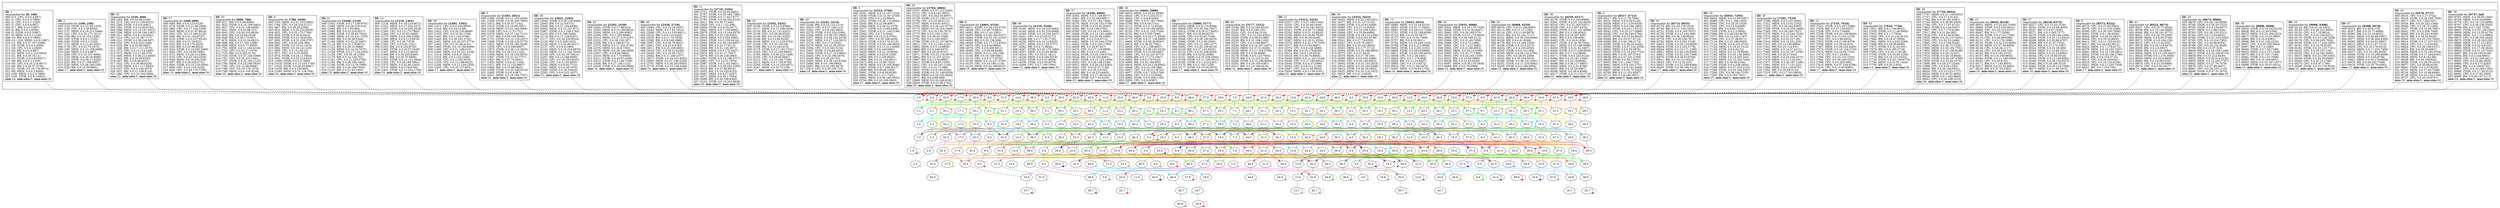 strict
digraph SkipGraph {

	# vertical
	edge [dir=none style=dashed]
	subgraph {
		"1" -> "1.0" -> "1.1" -> "1.2" -> "1.3" -> "1.4"
		}
	subgraph {
		"2" -> "2.0" -> "2.1" -> "2.2" -> "2.3" -> "2.4" -> "2.5"
		}
	subgraph {
		"32" -> "32.0" -> "32.1" -> "32.2" -> "32.3" -> "32.4" -> "32.5" -> "32.6"
		}
	subgraph {
		"17" -> "17.0" -> "17.1" -> "17.2" -> "17.3" -> "17.4" -> "17.5"
		}
	subgraph {
		"33" -> "33.0" -> "33.1" -> "33.2" -> "33.3" -> "33.4" -> "33.5" -> "33.6" -> "33.7"
		}
	subgraph {
		"9" -> "9.0" -> "9.1" -> "9.2" -> "9.3" -> "9.4" -> "9.5"
		}
	subgraph {
		"31" -> "31.0" -> "31.1" -> "31.2" -> "31.3" -> "31.4" -> "31.5" -> "31.6"
		}
	subgraph {
		"14" -> "14.0" -> "14.1" -> "14.2" -> "14.3" -> "14.4" -> "14.5"
		}
	subgraph {
		"38" -> "38.0" -> "38.1" -> "38.2" -> "38.3" -> "38.4" -> "38.5" -> "38.6" -> "38.7"
		}
	subgraph {
		"5" -> "5.0" -> "5.1" -> "5.2" -> "5.3" -> "5.4" -> "5.5" -> "5.6"
		}
	subgraph {
		"29" -> "29.0" -> "29.1" -> "29.2" -> "29.3" -> "29.4" -> "29.5"
		}
	subgraph {
		"22" -> "22.0" -> "22.1" -> "22.2" -> "22.3" -> "22.4" -> "22.5" -> "22.6" -> "22.7"
		}
	subgraph {
		"45" -> "45.0" -> "45.1" -> "45.2" -> "45.3" -> "45.4" -> "45.5"
		}
	subgraph {
		"11" -> "11.0" -> "11.1" -> "11.2" -> "11.3" -> "11.4" -> "11.5" -> "11.6"
		}
	subgraph {
		"23" -> "23.0" -> "23.1" -> "23.2" -> "23.3" -> "23.4" -> "23.5"
		}
	subgraph {
		"40" -> "40.0" -> "40.1" -> "40.2" -> "40.3" -> "40.4" -> "40.5" -> "40.6"
		}
	subgraph {
		"3" -> "3.0" -> "3.1" -> "3.2" -> "3.3" -> "3.4" -> "3.5"
		}
	subgraph {
		"25" -> "25.0" -> "25.1" -> "25.2" -> "25.3" -> "25.4"
		}
	subgraph {
		"8" -> "8.0" -> "8.1" -> "8.2" -> "8.3" -> "8.4" -> "8.5"
		}
	subgraph {
		"46" -> "46.0" -> "46.1" -> "46.2" -> "46.3" -> "46.4" -> "46.5" -> "46.6" -> "46.7" -> "46.8"
		}
	subgraph {
		"27" -> "27.0" -> "27.1" -> "27.2" -> "27.3" -> "27.4" -> "27.5" -> "27.6"
		}
	subgraph {
		"18" -> "18.0" -> "18.1" -> "18.2" -> "18.3" -> "18.4" -> "18.5" -> "18.6" -> "18.7" -> "18.8"
		}
	subgraph {
		"7" -> "7.0" -> "7.1" -> "7.2" -> "7.3" -> "7.4" -> "7.5"
		}
	subgraph {
		"44" -> "44.0" -> "44.1" -> "44.2" -> "44.3" -> "44.4" -> "44.5" -> "44.6"
		}
	subgraph {
		"21" -> "21.0" -> "21.1" -> "21.2" -> "21.3" -> "21.4" -> "21.5"
		}
	subgraph {
		"34" -> "34.0" -> "34.1" -> "34.2" -> "34.3" -> "34.4" -> "34.5" -> "34.6"
		}
	subgraph {
		"13" -> "13.0" -> "13.1" -> "13.2" -> "13.3" -> "13.4" -> "13.5" -> "13.6" -> "13.7"
		}
	subgraph {
		"42" -> "42.0" -> "42.1" -> "42.2" -> "42.3" -> "42.4" -> "42.5" -> "42.6" -> "42.7"
		}
	subgraph {
		"24" -> "24.0" -> "24.1" -> "24.2" -> "24.3" -> "24.4" -> "24.5" -> "24.6"
		}
	subgraph {
		"36" -> "36.0" -> "36.1" -> "36.2" -> "36.3" -> "36.4" -> "36.5" -> "36.6"
		}
	subgraph {
		"4" -> "4.0" -> "4.1" -> "4.2" -> "4.3" -> "4.4" -> "4.5" -> "4.6"
		}
	subgraph {
		"35" -> "35.0" -> "35.1" -> "35.2" -> "35.3" -> "35.4" -> "35.5"
		}
	subgraph {
		"19" -> "19.0" -> "19.1" -> "19.2" -> "19.3" -> "19.4" -> "19.5" -> "19.6"
		}
	subgraph {
		"30" -> "30.0" -> "30.1" -> "30.2" -> "30.3" -> "30.4" -> "30.5" -> "30.6" -> "30.7"
		}
	subgraph {
		"12" -> "12.0" -> "12.1" -> "12.2" -> "12.3" -> "12.4" -> "12.5" -> "12.6"
		}
	subgraph {
		"43" -> "43.0" -> "43.1" -> "43.2" -> "43.3" -> "43.4" -> "43.5" -> "43.6" -> "43.7"
		}
	subgraph {
		"26" -> "26.0" -> "26.1" -> "26.2" -> "26.3" -> "26.4" -> "26.5" -> "26.6"
		}
	subgraph {
		"15" -> "15.0" -> "15.1" -> "15.2" -> "15.3" -> "15.4"
		}
	subgraph {
		"37" -> "37.0" -> "37.1" -> "37.2" -> "37.3" -> "37.4" -> "37.5"
		}
	subgraph {
		"6" -> "6.0" -> "6.1" -> "6.2" -> "6.3" -> "6.4" -> "6.5" -> "6.6"
		}
	subgraph {
		"41" -> "41.0" -> "41.1" -> "41.2" -> "41.3" -> "41.4" -> "41.5" -> "41.6"
		}
	subgraph {
		"20" -> "20.0" -> "20.1" -> "20.2" -> "20.3" -> "20.4" -> "20.5"
		}
	subgraph {
		"39" -> "39.0" -> "39.1" -> "39.2" -> "39.3" -> "39.4" -> "39.5" -> "39.6"
		}
	subgraph {
		"10" -> "10.0" -> "10.1" -> "10.2" -> "10.3" -> "10.4" -> "10.5" -> "10.6"
		}
	subgraph {
		"47" -> "47.0" -> "47.1" -> "47.2" -> "47.3" -> "47.4" -> "47.5" -> "47.6"
		}
	subgraph {
		"16" -> "16.0" -> "16.1" -> "16.2" -> "16.3" -> "16.4" -> "16.5" -> "16.6" -> "16.7"
		}
	subgraph {
		"28" -> "28.0" -> "28.1" -> "28.2" -> "28.3" -> "28.4" -> "28.5" -> "28.6" -> "28.7"
		}

	# horizontal
	edge [dir=forward, style=solid]
	subgraph cluster_content {
		rank = same
		"1" [shape=box, label=
			<
				<B>ID:</B> 1<BR ALIGN="LEFT"/>
				responsible for <B>[0, 100)</B><BR ALIGN="LEFT"/>
				000 (0.5, CPU, 0.0.0.5:987)<BR ALIGN="LEFT"/>
				001 (1, CPU, 0.0.0.3:7890)<BR ALIGN="LEFT"/>
				002 (2, CPU, 0.0.0.1:1230)<BR ALIGN="LEFT"/>
				003 (2, CPU, 0.0.0.4:987)<BR ALIGN="LEFT"/>
				004 (2.7, BW, 0.0.0.5:987)<BR ALIGN="LEFT"/>
				005 (4, BW, 0.0.0.2:4560)<BR ALIGN="LEFT"/>
				006 (5, STOR, 0.0.0.5:987)<BR ALIGN="LEFT"/>
				007 (8, MEM, 0.0.0.1:1230)<BR ALIGN="LEFT"/>
				008 (10, BW, 0.0.0.3:7890)<BR ALIGN="LEFT"/>
				009 (10.1234, MEM, 0.0.0.5:987)<BR ALIGN="LEFT"/>
				010 (12, BW, 0.0.37.107:2548)<BR ALIGN="LEFT"/>
				011 (16, STOR, 0.0.0.2:4560)<BR ALIGN="LEFT"/>
				012 (20, CPU, 0.0.0.2:4560)<BR ALIGN="LEFT"/>
				013 (20, BW, 0.0.0.4:987)<BR ALIGN="LEFT"/>
				014 (23, MEM, 0.0.2.215:5063)<BR ALIGN="LEFT"/>
				015 (31, BW, 0.0.30.16:11)<BR ALIGN="LEFT"/>
				016 (33, STOR, 0.0.4.93:6527)<BR ALIGN="LEFT"/>
				017 (40, BW, 0.0.0.1:1230)<BR ALIGN="LEFT"/>
				018 (40, CPU, 0.0.18.114:4671)<BR ALIGN="LEFT"/>
				019 (48, BW, 0.0.20.37:5738)<BR ALIGN="LEFT"/>
				020 (51, STOR, 0.0.19.176:9974)<BR ALIGN="LEFT"/>
				021 (80, MEM, 0.0.0.2:4560)<BR ALIGN="LEFT"/>
				022 (100, MEM, 0.0.0.3:7890)<BR ALIGN="LEFT"/>
				023 (100, STOR, 0.0.9.3:6561)<BR ALIGN="LEFT"/>
			<B>size:</B>24, <B>min-size:</B>5, <B>max-size:</B>30<BR ALIGN="LEFT"/>			>]
		"2" [shape=box, label=
			<
				<B>ID:</B> 2<BR ALIGN="LEFT"/>
				responsible for <B>[100, 239)</B><BR ALIGN="LEFT"/>
				000 (124, STOR, 0.0.21.95:1335)<BR ALIGN="LEFT"/>
				001 (130, CPU, 0.0.1.30:8550)<BR ALIGN="LEFT"/>
				002 (137, MEM, 0.0.19.212:5466)<BR ALIGN="LEFT"/>
				003 (142, CPU, 0.0.35.171:1813)<BR ALIGN="LEFT"/>
				004 (154, BW, 0.0.32.152:1245)<BR ALIGN="LEFT"/>
				005 (160, STOR, 0.0.0.1:1230)<BR ALIGN="LEFT"/>
				006 (160, STOR, 0.0.0.1:1230)<BR ALIGN="LEFT"/>
				007 (172, MEM, 0.0.12.43:2091)<BR ALIGN="LEFT"/>
				008 (178, CPU, 0.0.33.70:1672)<BR ALIGN="LEFT"/>
				009 (195, MEM, 0.0.13.198:2698)<BR ALIGN="LEFT"/>
				010 (200, MEM, 0.0.0.4:987)<BR ALIGN="LEFT"/>
				011 (208, CPU, 0.0.15.107:4092)<BR ALIGN="LEFT"/>
				012 (216, MEM, 0.0.29.25:9096)<BR ALIGN="LEFT"/>
				013 (223, STOR, 0.0.38.17:5245)<BR ALIGN="LEFT"/>
				014 (225, BW, 0.0.27.198:5087)<BR ALIGN="LEFT"/>
				015 (238, MEM, 0.0.38.160:258)<BR ALIGN="LEFT"/>
				016 (239, BW, 0.0.13.50:8981)<BR ALIGN="LEFT"/>
			<B>size:</B>17, <B>min-size:</B>5, <B>max-size:</B>30<BR ALIGN="LEFT"/>			>]
		"32" [shape=box, label=
			<
				<B>ID:</B> 32<BR ALIGN="LEFT"/>
				responsible for <B>[239, 460)</B><BR ALIGN="LEFT"/>
				000 (263, BW, 0.0.33.66:2109)<BR ALIGN="LEFT"/>
				001 (275, CPU, 0.0.21.230:9525)<BR ALIGN="LEFT"/>
				002 (280, STOR, 0.0.6.6:2681)<BR ALIGN="LEFT"/>
				003 (292, STOR, 0.0.14.95:6192)<BR ALIGN="LEFT"/>
				004 (296, MEM, 0.0.15.191:4557)<BR ALIGN="LEFT"/>
				005 (298, MEM, 0.0.38.194:1007)<BR ALIGN="LEFT"/>
				006 (311, MEM, 0.0.6.120:4041)<BR ALIGN="LEFT"/>
				007 (314, CPU, 0.0.32.39:7177)<BR ALIGN="LEFT"/>
				008 (331, STOR, 0.0.38.249:987)<BR ALIGN="LEFT"/>
				009 (332, CPU, 0.0.6.224:1046)<BR ALIGN="LEFT"/>
				010 (335, BW, 0.0.33.40:5887)<BR ALIGN="LEFT"/>
				011 (346, BW, 0.0.17.111:2575)<BR ALIGN="LEFT"/>
				012 (372, CPU, 0.0.12.114:2485)<BR ALIGN="LEFT"/>
				013 (372, MEM, 0.0.11.84:379)<BR ALIGN="LEFT"/>
				014 (400, MEM, 0.0.36.212:4040)<BR ALIGN="LEFT"/>
				015 (401, BW, 0.0.24.59:9163)<BR ALIGN="LEFT"/>
				016 (407, BW, 0.0.6.49:4437)<BR ALIGN="LEFT"/>
				017 (432, CPU, 0.0.36.98:6226)<BR ALIGN="LEFT"/>
				018 (435, MEM, 0.0.1.117:8343)<BR ALIGN="LEFT"/>
				019 (437, CPU, 0.0.6.144:2573)<BR ALIGN="LEFT"/>
				020 (437, BW, 0.0.11.109:5124)<BR ALIGN="LEFT"/>
				021 (460, CPU, 0.0.14.194:3484)<BR ALIGN="LEFT"/>
			<B>size:</B>22, <B>min-size:</B>5, <B>max-size:</B>30<BR ALIGN="LEFT"/>			>]
		"17" [shape=box, label=
			<
				<B>ID:</B> 17<BR ALIGN="LEFT"/>
				responsible for <B>[460, 609)</B><BR ALIGN="LEFT"/>
				000 (469, BW, 0.0.8.123:4128)<BR ALIGN="LEFT"/>
				001 (479, STOR, 0.0.21.96:2946)<BR ALIGN="LEFT"/>
				002 (489, CPU, 0.0.17.126:1506)<BR ALIGN="LEFT"/>
				003 (500, MEM, 0.0.31.97:8914)<BR ALIGN="LEFT"/>
				004 (502, CPU, 0.0.12.186:5125)<BR ALIGN="LEFT"/>
				005 (506, BW, 0.0.31.103:8747)<BR ALIGN="LEFT"/>
				006 (519, STOR, 0.0.2.227:6518)<BR ALIGN="LEFT"/>
				007 (531, BW, 0.0.31.16:823)<BR ALIGN="LEFT"/>
				008 (552, BW, 0.0.9.178:3018)<BR ALIGN="LEFT"/>
				009 (552, BW, 0.0.23.96:8924)<BR ALIGN="LEFT"/>
				010 (554, STOR, 0.0.14.253:3496)<BR ALIGN="LEFT"/>
				011 (565, CPU, 0.0.19.69:7685)<BR ALIGN="LEFT"/>
				012 (572, MEM, 0.0.26.15:2366)<BR ALIGN="LEFT"/>
				013 (575, CPU, 0.0.22.163:3536)<BR ALIGN="LEFT"/>
				014 (584, MEM, 0.0.19.202:558)<BR ALIGN="LEFT"/>
				015 (597, BW, 0.0.29.229:2731)<BR ALIGN="LEFT"/>
				016 (604, STOR, 0.0.14.118:3504)<BR ALIGN="LEFT"/>
				017 (609, CPU, 0.0.0.133:3158)<BR ALIGN="LEFT"/>
				018 (609, CPU, 0.0.34.176:7708)<BR ALIGN="LEFT"/>
			<B>size:</B>19, <B>min-size:</B>5, <B>max-size:</B>30<BR ALIGN="LEFT"/>			>]
		"33" [shape=box, label=
			<
				<B>ID:</B> 33<BR ALIGN="LEFT"/>
				responsible for <B>[609, 788)</B><BR ALIGN="LEFT"/>
				000 (611, BW, 0.0.5.60:6900)<BR ALIGN="LEFT"/>
				001 (622, STOR, 0.0.10.199:3462)<BR ALIGN="LEFT"/>
				002 (627, CPU, 0.0.31.138:9406)<BR ALIGN="LEFT"/>
				003 (641, MEM, 0.0.32.98:151)<BR ALIGN="LEFT"/>
				004 (643, CPU, 0.0.36.103:6634)<BR ALIGN="LEFT"/>
				005 (645, BW, 0.0.33.60:3029)<BR ALIGN="LEFT"/>
				006 (649, BW, 0.0.20.175:567)<BR ALIGN="LEFT"/>
				007 (670, MEM, 0.0.31.54:6813)<BR ALIGN="LEFT"/>
				008 (688, BW, 0.0.27.192:1588)<BR ALIGN="LEFT"/>
				009 (689, MEM, 0.0.0.77:5859)<BR ALIGN="LEFT"/>
				010 (702, MEM, 0.0.11.184:4126)<BR ALIGN="LEFT"/>
				011 (702, CPU, 0.0.22.27:1079)<BR ALIGN="LEFT"/>
				012 (725, BW, 0.0.4.202:5176)<BR ALIGN="LEFT"/>
				013 (726, STOR, 0.0.37.104:5369)<BR ALIGN="LEFT"/>
				014 (761, CPU, 0.0.35.223:1491)<BR ALIGN="LEFT"/>
				015 (767, STOR, 0.0.32.162:1125)<BR ALIGN="LEFT"/>
				016 (780, MEM, 0.0.23.246:5920)<BR ALIGN="LEFT"/>
				017 (780, CPU, 0.0.12.69:9948)<BR ALIGN="LEFT"/>
				018 (786, CPU, 0.0.15.176:1074)<BR ALIGN="LEFT"/>
				019 (788, MEM, 0.0.0.105:5258)<BR ALIGN="LEFT"/>
			<B>size:</B>20, <B>min-size:</B>5, <B>max-size:</B>30<BR ALIGN="LEFT"/>			>]
		"9" [shape=box, label=
			<
				<B>ID:</B> 9<BR ALIGN="LEFT"/>
				responsible for <B>[788, 1040)</B><BR ALIGN="LEFT"/>
				000 (793, MEM, 0.0.31.153:2993)<BR ALIGN="LEFT"/>
				001 (794, CPU, 0.0.28.216:2127)<BR ALIGN="LEFT"/>
				002 (807, BW, 0.0.38.25:2394)<BR ALIGN="LEFT"/>
				003 (822, MEM, 0.0.25.232:8508)<BR ALIGN="LEFT"/>
				004 (823, CPU, 0.0.25.175:7708)<BR ALIGN="LEFT"/>
				005 (834, STOR, 0.0.35.9:3410)<BR ALIGN="LEFT"/>
				006 (850, STOR, 0.0.21.59:8100)<BR ALIGN="LEFT"/>
				007 (850, STOR, 0.0.31.239:3797)<BR ALIGN="LEFT"/>
				008 (863, CPU, 0.0.20.244:389)<BR ALIGN="LEFT"/>
				009 (887, STOR, 0.0.15.41:1015)<BR ALIGN="LEFT"/>
				010 (892, MEM, 0.0.18.141:418)<BR ALIGN="LEFT"/>
				011 (905, CPU, 0.0.13.150:23)<BR ALIGN="LEFT"/>
				012 (971, CPU, 0.0.3.25:3056)<BR ALIGN="LEFT"/>
				013 (974, STOR, 0.0.24.11:5644)<BR ALIGN="LEFT"/>
				014 (992, STOR, 0.0.33.214:622)<BR ALIGN="LEFT"/>
				015 (1000, STOR, 0.0.0.3:7890)<BR ALIGN="LEFT"/>
				016 (1018, STOR, 0.0.13.153:1740)<BR ALIGN="LEFT"/>
				017 (1025, STOR, 0.0.26.20:9987)<BR ALIGN="LEFT"/>
				018 (1028, BW, 0.0.4.230:665)<BR ALIGN="LEFT"/>
				019 (1040, MEM, 0.0.31.134:766)<BR ALIGN="LEFT"/>
			<B>size:</B>20, <B>min-size:</B>5, <B>max-size:</B>30<BR ALIGN="LEFT"/>			>]
		"31" [shape=box, label=
			<
				<B>ID:</B> 31<BR ALIGN="LEFT"/>
				responsible for <B>[1040, 1210)</B><BR ALIGN="LEFT"/>
				000 (1053, STOR, 0.0.17.139:9761)<BR ALIGN="LEFT"/>
				001 (1068, MEM, 0.0.26.219:416)<BR ALIGN="LEFT"/>
				002 (1069, BW, 0.0.7.65:462)<BR ALIGN="LEFT"/>
				003 (1080, BW, 0.0.23.216:4517)<BR ALIGN="LEFT"/>
				004 (1088, STOR, 0.0.28.85:7624)<BR ALIGN="LEFT"/>
				005 (1090, MEM, 0.0.10.231:1525)<BR ALIGN="LEFT"/>
				006 (1096, BW, 0.0.36.58:5344)<BR ALIGN="LEFT"/>
				007 (1106, MEM, 0.0.32.32:3497)<BR ALIGN="LEFT"/>
				008 (1118, BW, 0.0.10.178:8072)<BR ALIGN="LEFT"/>
				009 (1122, BW, 0.0.26.15:5988)<BR ALIGN="LEFT"/>
				010 (1126, MEM, 0.0.14.24:7675)<BR ALIGN="LEFT"/>
				011 (1148, STOR, 0.0.17.120:2502)<BR ALIGN="LEFT"/>
				012 (1159, CPU, 0.0.30.16:1308)<BR ALIGN="LEFT"/>
				013 (1170, BW, 0.0.14.134:791)<BR ALIGN="LEFT"/>
				014 (1181, CPU, 0.0.21.255:2765)<BR ALIGN="LEFT"/>
				015 (1192, BW, 0.0.28.190:1403)<BR ALIGN="LEFT"/>
				016 (1194, STOR, 0.0.13.78:7968)<BR ALIGN="LEFT"/>
				017 (1196, BW, 0.0.26.188:7926)<BR ALIGN="LEFT"/>
				018 (1210, BW, 0.0.21.93:1953)<BR ALIGN="LEFT"/>
			<B>size:</B>19, <B>min-size:</B>5, <B>max-size:</B>30<BR ALIGN="LEFT"/>			>]
		"14" [shape=box, label=
			<
				<B>ID:</B> 14<BR ALIGN="LEFT"/>
				responsible for <B>[1210, 1401)</B><BR ALIGN="LEFT"/>
				000 (1216, MEM, 0.0.18.116:4672)<BR ALIGN="LEFT"/>
				001 (1222, MEM, 0.0.17.253:2371)<BR ALIGN="LEFT"/>
				002 (1247, STOR, 0.0.18.255:2526)<BR ALIGN="LEFT"/>
				003 (1260, CPU, 0.0.13.175:7882)<BR ALIGN="LEFT"/>
				004 (1264, CPU, 0.0.32.83:2089)<BR ALIGN="LEFT"/>
				005 (1275, MEM, 0.0.4.206:5309)<BR ALIGN="LEFT"/>
				006 (1286, MEM, 0.0.6.113:8518)<BR ALIGN="LEFT"/>
				007 (1289, CPU, 0.0.36.7:978)<BR ALIGN="LEFT"/>
				008 (1293, CPU, 0.0.0.81:1521)<BR ALIGN="LEFT"/>
				009 (1293, BW, 0.0.9.102:8725)<BR ALIGN="LEFT"/>
				010 (1305, STOR, 0.0.25.57:5438)<BR ALIGN="LEFT"/>
				011 (1307, MEM, 0.0.3.12:4919)<BR ALIGN="LEFT"/>
				012 (1308, BW, 0.0.30.203:8260)<BR ALIGN="LEFT"/>
				013 (1321, BW, 0.0.30.70:5866)<BR ALIGN="LEFT"/>
				014 (1350, STOR, 0.0.12.151:3844)<BR ALIGN="LEFT"/>
				015 (1354, CPU, 0.0.26.180:5861)<BR ALIGN="LEFT"/>
				016 (1373, MEM, 0.0.32.90:1403)<BR ALIGN="LEFT"/>
				017 (1374, MEM, 0.0.5.78:8700)<BR ALIGN="LEFT"/>
				018 (1401, STOR, 0.0.13.202:1769)<BR ALIGN="LEFT"/>
			<B>size:</B>19, <B>min-size:</B>5, <B>max-size:</B>30<BR ALIGN="LEFT"/>			>]
		"38" [shape=box, label=
			<
				<B>ID:</B> 38<BR ALIGN="LEFT"/>
				responsible for <B>[1401, 1565)</B><BR ALIGN="LEFT"/>
				000 (1411, CPU, 0.0.0.164:9650)<BR ALIGN="LEFT"/>
				001 (1416, BW, 0.0.24.12:98)<BR ALIGN="LEFT"/>
				002 (1422, CPU, 0.0.20.135:8469)<BR ALIGN="LEFT"/>
				003 (1433, CPU, 0.0.10.54:1709)<BR ALIGN="LEFT"/>
				004 (1441, BW, 0.0.1.124:5786)<BR ALIGN="LEFT"/>
				005 (1443, BW, 0.0.30.191:3742)<BR ALIGN="LEFT"/>
				006 (1451, MEM, 0.0.34.237:5774)<BR ALIGN="LEFT"/>
				007 (1462, CPU, 0.0.35.48:4141)<BR ALIGN="LEFT"/>
				008 (1463, STOR, 0.0.19.160:6069)<BR ALIGN="LEFT"/>
				009 (1490, CPU, 0.0.21.199:610)<BR ALIGN="LEFT"/>
				010 (1490, MEM, 0.0.35.221:4168)<BR ALIGN="LEFT"/>
				011 (1514, MEM, 0.0.9.31:6451)<BR ALIGN="LEFT"/>
				012 (1516, BW, 0.0.5.152:2546)<BR ALIGN="LEFT"/>
				013 (1526, CPU, 0.0.2.102:3016)<BR ALIGN="LEFT"/>
				014 (1529, CPU, 0.0.13.169:9423)<BR ALIGN="LEFT"/>
				015 (1546, MEM, 0.0.12.159:1550)<BR ALIGN="LEFT"/>
				016 (1565, CPU, 0.0.32.127:653)<BR ALIGN="LEFT"/>
			<B>size:</B>17, <B>min-size:</B>5, <B>max-size:</B>30<BR ALIGN="LEFT"/>			>]
		"5" [shape=box, label=
			<
				<B>ID:</B> 5<BR ALIGN="LEFT"/>
				responsible for <B>[1565, 2021)</B><BR ALIGN="LEFT"/>
				000 (1566, STOR, 0.0.11.163:4500)<BR ALIGN="LEFT"/>
				001 (1596, STOR, 0.0.35.205:7805)<BR ALIGN="LEFT"/>
				002 (1612, BW, 0.0.30.47:1142)<BR ALIGN="LEFT"/>
				003 (1615, STOR, 0.0.16.66:1857)<BR ALIGN="LEFT"/>
				004 (1619, MEM, 0.0.22.240:5966)<BR ALIGN="LEFT"/>
				005 (1638, CPU, 0.0.11.3:1751)<BR ALIGN="LEFT"/>
				006 (1676, MEM, 0.0.27.142:7115)<BR ALIGN="LEFT"/>
				007 (1707, BW, 0.0.26.104:5004)<BR ALIGN="LEFT"/>
				008 (1751, STOR, 0.0.13.118:1637)<BR ALIGN="LEFT"/>
				009 (1808, STOR, 0.0.28.120:5775)<BR ALIGN="LEFT"/>
				010 (1831, MEM, 0.0.25.180:3258)<BR ALIGN="LEFT"/>
				011 (1839, CPU, 0.0.8.206:6607)<BR ALIGN="LEFT"/>
				012 (1874, STOR, 0.0.28.115:3435)<BR ALIGN="LEFT"/>
				013 (1924, BW, 0.0.36.212:1145)<BR ALIGN="LEFT"/>
				014 (1936, MEM, 0.0.18.120:5870)<BR ALIGN="LEFT"/>
				015 (1947, STOR, 0.0.31.32:7757)<BR ALIGN="LEFT"/>
				016 (1947, BW, 0.0.37.74:3851)<BR ALIGN="LEFT"/>
				017 (1953, MEM, 0.0.8.41:1343)<BR ALIGN="LEFT"/>
				018 (1971, BW, 0.0.12.132:9887)<BR ALIGN="LEFT"/>
				019 (1980, BW, 0.0.10.68:5825)<BR ALIGN="LEFT"/>
				020 (1990, STOR, 0.0.20.249:4319)<BR ALIGN="LEFT"/>
				021 (2000, STOR, 0.0.0.4:987)<BR ALIGN="LEFT"/>
				022 (2021, MEM, 0.0.18.189:7557)<BR ALIGN="LEFT"/>
			<B>size:</B>23, <B>min-size:</B>5, <B>max-size:</B>30<BR ALIGN="LEFT"/>			>]
		"29" [shape=box, label=
			<
				<B>ID:</B> 29<BR ALIGN="LEFT"/>
				responsible for <B>[2021, 2292)</B><BR ALIGN="LEFT"/>
				000 (2044, STOR, 0.0.38.116:4406)<BR ALIGN="LEFT"/>
				001 (2045, BW, 0.0.12.0:6731)<BR ALIGN="LEFT"/>
				002 (2046, BW, 0.0.21.104:6409)<BR ALIGN="LEFT"/>
				003 (2062, MEM, 0.0.12.247:877)<BR ALIGN="LEFT"/>
				004 (2087, STOR, 0.0.2.109:1782)<BR ALIGN="LEFT"/>
				005 (2102, BW, 0.0.5.166:3296)<BR ALIGN="LEFT"/>
				006 (2114, BW, 0.0.17.128:6207)<BR ALIGN="LEFT"/>
				007 (2117, CPU, 0.0.30.229:9524)<BR ALIGN="LEFT"/>
				008 (2120, BW, 0.0.5.229:1922)<BR ALIGN="LEFT"/>
				009 (2120, MEM, 0.0.32.80:4327)<BR ALIGN="LEFT"/>
				010 (2137, CPU, 0.0.6.0:1969)<BR ALIGN="LEFT"/>
				011 (2143, MEM, 0.0.16.234:9876)<BR ALIGN="LEFT"/>
				012 (2154, MEM, 0.0.11.142:3554)<BR ALIGN="LEFT"/>
				013 (2169, CPU, 0.0.34.187:8415)<BR ALIGN="LEFT"/>
				014 (2207, BW, 0.0.13.248:8095)<BR ALIGN="LEFT"/>
				015 (2223, CPU, 0.0.18.183:9225)<BR ALIGN="LEFT"/>
				016 (2240, CPU, 0.0.3.135:9933)<BR ALIGN="LEFT"/>
				017 (2245, MEM, 0.0.8.93:7710)<BR ALIGN="LEFT"/>
				018 (2261, MEM, 0.0.4.187:870)<BR ALIGN="LEFT"/>
				019 (2286, STOR, 0.0.18.5:6020)<BR ALIGN="LEFT"/>
				020 (2292, CPU, 0.0.6.222:1637)<BR ALIGN="LEFT"/>
			<B>size:</B>21, <B>min-size:</B>5, <B>max-size:</B>30<BR ALIGN="LEFT"/>			>]
		"22" [shape=box, label=
			<
				<B>ID:</B> 22<BR ALIGN="LEFT"/>
				responsible for <B>[2292, 2439)</B><BR ALIGN="LEFT"/>
				000 (2302, STOR, 0.0.17.48:614)<BR ALIGN="LEFT"/>
				001 (2302, MEM, 0.0.13.189:8816)<BR ALIGN="LEFT"/>
				002 (2304, MEM, 0.0.2.206:9082)<BR ALIGN="LEFT"/>
				003 (2306, CPU, 0.0.1.205:8886)<BR ALIGN="LEFT"/>
				004 (2313, MEM, 0.0.27.210:4167)<BR ALIGN="LEFT"/>
				005 (2322, CPU, 0.0.38.130:197)<BR ALIGN="LEFT"/>
				006 (2336, BW, 0.0.2.186:8173)<BR ALIGN="LEFT"/>
				007 (2375, MEM, 0.0.17.203:5730)<BR ALIGN="LEFT"/>
				008 (2376, MEM, 0.0.16.6:7302)<BR ALIGN="LEFT"/>
				009 (2379, MEM, 0.0.29.146:3469)<BR ALIGN="LEFT"/>
				010 (2387, CPU, 0.0.6.66:5862)<BR ALIGN="LEFT"/>
				011 (2410, MEM, 0.0.7.72:9565)<BR ALIGN="LEFT"/>
				012 (2411, STOR, 0.0.29.97:4266)<BR ALIGN="LEFT"/>
				013 (2415, STOR, 0.0.3.149:7198)<BR ALIGN="LEFT"/>
				014 (2436, BW, 0.0.27.148:1122)<BR ALIGN="LEFT"/>
				015 (2439, STOR, 0.0.29.250:9885)<BR ALIGN="LEFT"/>
			<B>size:</B>16, <B>min-size:</B>5, <B>max-size:</B>30<BR ALIGN="LEFT"/>			>]
		"45" [shape=box, label=
			<
				<B>ID:</B> 45<BR ALIGN="LEFT"/>
				responsible for <B>[2439, 2719)</B><BR ALIGN="LEFT"/>
				000 (2440, CPU, 0.0.15.18:3297)<BR ALIGN="LEFT"/>
				001 (2442, MEM, 0.0.7.81:1812)<BR ALIGN="LEFT"/>
				002 (2508, CPU, 0.0.13.103:6811)<BR ALIGN="LEFT"/>
				003 (2516, BW, 0.0.8.110:3445)<BR ALIGN="LEFT"/>
				004 (2535, BW, 0.0.11.74:7839)<BR ALIGN="LEFT"/>
				005 (2580, BW, 0.0.8.148:3980)<BR ALIGN="LEFT"/>
				006 (2587, CPU, 0.0.36.78:6821)<BR ALIGN="LEFT"/>
				007 (2601, CPU, 0.0.32.0:4783)<BR ALIGN="LEFT"/>
				008 (2611, BW, 0.0.25.108:9681)<BR ALIGN="LEFT"/>
				009 (2618, CPU, 0.0.30.31:6160)<BR ALIGN="LEFT"/>
				010 (2640, CPU, 0.0.19.26:7527)<BR ALIGN="LEFT"/>
				011 (2662, BW, 0.0.11.246:2377)<BR ALIGN="LEFT"/>
				012 (2671, STOR, 0.0.34.101:8032)<BR ALIGN="LEFT"/>
				013 (2693, MEM, 0.0.21.146:2356)<BR ALIGN="LEFT"/>
				014 (2701, MEM, 0.0.34.203:9365)<BR ALIGN="LEFT"/>
				015 (2719, STOR, 0.0.23.108:2466)<BR ALIGN="LEFT"/>
			<B>size:</B>16, <B>min-size:</B>5, <B>max-size:</B>30<BR ALIGN="LEFT"/>			>]
		"11" [shape=box, label=
			<
				<B>ID:</B> 11<BR ALIGN="LEFT"/>
				responsible for <B>[2719, 3102)</B><BR ALIGN="LEFT"/>
				000 (2721, STOR, 0.0.32.64:4602)<BR ALIGN="LEFT"/>
				001 (2767, STOR, 0.0.20.165:7384)<BR ALIGN="LEFT"/>
				002 (2787, STOR, 0.0.17.83:7477)<BR ALIGN="LEFT"/>
				003 (2793, STOR, 0.0.30.202:5310)<BR ALIGN="LEFT"/>
				004 (2811, BW, 0.0.30.73:445)<BR ALIGN="LEFT"/>
				005 (2828, CPU, 0.0.1.112:209)<BR ALIGN="LEFT"/>
				006 (2854, STOR, 0.0.4.53:2677)<BR ALIGN="LEFT"/>
				007 (2862, MEM, 0.0.7.159:4882)<BR ALIGN="LEFT"/>
				008 (2876, STOR, 0.0.15.164:9578)<BR ALIGN="LEFT"/>
				009 (2912, BW, 0.0.25.129:5293)<BR ALIGN="LEFT"/>
				010 (2916, MEM, 0.0.5.254:3983)<BR ALIGN="LEFT"/>
				011 (2942, STOR, 0.0.5.192:6414)<BR ALIGN="LEFT"/>
				012 (2943, MEM, 0.0.38.144:6857)<BR ALIGN="LEFT"/>
				013 (2945, BW, 0.0.23.17:9113)<BR ALIGN="LEFT"/>
				014 (2948, BW, 0.0.31.126:3971)<BR ALIGN="LEFT"/>
				015 (2959, MEM, 0.0.9.170:2627)<BR ALIGN="LEFT"/>
				016 (2974, BW, 0.0.31.17:7047)<BR ALIGN="LEFT"/>
				017 (2979, BW, 0.0.26.228:2863)<BR ALIGN="LEFT"/>
				018 (2981, STOR, 0.0.14.186:5717)<BR ALIGN="LEFT"/>
				019 (2981, CPU, 0.0.12.51:7879)<BR ALIGN="LEFT"/>
				020 (2987, STOR, 0.0.3.162:5651)<BR ALIGN="LEFT"/>
				021 (3013, STOR, 0.0.38.242:2365)<BR ALIGN="LEFT"/>
				022 (3019, BW, 0.0.27.84:6610)<BR ALIGN="LEFT"/>
				023 (3055, BW, 0.0.14.103:9155)<BR ALIGN="LEFT"/>
				024 (3067, MEM, 0.0.9.27:5297)<BR ALIGN="LEFT"/>
				025 (3072, MEM, 0.0.29.1:7054)<BR ALIGN="LEFT"/>
				026 (3099, BW, 0.0.35.196:6390)<BR ALIGN="LEFT"/>
				027 (3102, STOR, 0.0.14.201:6826)<BR ALIGN="LEFT"/>
			<B>size:</B>28, <B>min-size:</B>5, <B>max-size:</B>30<BR ALIGN="LEFT"/>			>]
		"23" [shape=box, label=
			<
				<B>ID:</B> 23<BR ALIGN="LEFT"/>
				responsible for <B>[3102, 3241)</B><BR ALIGN="LEFT"/>
				000 (3109, STOR, 0.0.22.5:8596)<BR ALIGN="LEFT"/>
				001 (3117, MEM, 0.0.11.198:5028)<BR ALIGN="LEFT"/>
				002 (3130, BW, 0.0.21.131:5201)<BR ALIGN="LEFT"/>
				003 (3138, CPU, 0.0.38.49:8329)<BR ALIGN="LEFT"/>
				004 (3144, BW, 0.0.13.241:3352)<BR ALIGN="LEFT"/>
				005 (3146, BW, 0.0.12.60:4229)<BR ALIGN="LEFT"/>
				006 (3149, MEM, 0.0.11.218:4782)<BR ALIGN="LEFT"/>
				007 (3166, CPU, 0.0.35.105:29)<BR ALIGN="LEFT"/>
				008 (3168, BW, 0.0.12.242:415)<BR ALIGN="LEFT"/>
				009 (3178, STOR, 0.0.27.191:7101)<BR ALIGN="LEFT"/>
				010 (3183, CPU, 0.0.31.229:8903)<BR ALIGN="LEFT"/>
				011 (3185, MEM, 0.0.36.222:7466)<BR ALIGN="LEFT"/>
				012 (3195, CPU, 0.0.28.65:6947)<BR ALIGN="LEFT"/>
				013 (3212, CPU, 0.0.13.192:7784)<BR ALIGN="LEFT"/>
				014 (3213, MEM, 0.0.1.150:8706)<BR ALIGN="LEFT"/>
				015 (3240, STOR, 0.0.14.250:4671)<BR ALIGN="LEFT"/>
				016 (3241, MEM, 0.0.22.72:158)<BR ALIGN="LEFT"/>
			<B>size:</B>17, <B>min-size:</B>5, <B>max-size:</B>30<BR ALIGN="LEFT"/>			>]
		"40" [shape=box, label=
			<
				<B>ID:</B> 40<BR ALIGN="LEFT"/>
				responsible for <B>[3241, 3514)</B><BR ALIGN="LEFT"/>
				000 (3248, BW, 0.0.23.122:2114)<BR ALIGN="LEFT"/>
				001 (3253, CPU, 0.0.37.140:113)<BR ALIGN="LEFT"/>
				002 (3262, CPU, 0.0.8.236:2852)<BR ALIGN="LEFT"/>
				003 (3276, STOR, 0.0.8.224:1048)<BR ALIGN="LEFT"/>
				004 (3306, MEM, 0.0.36.107:2885)<BR ALIGN="LEFT"/>
				005 (3357, MEM, 0.0.36.142:2478)<BR ALIGN="LEFT"/>
				006 (3357, MEM, 0.0.27.124:3815)<BR ALIGN="LEFT"/>
				007 (3370, CPU, 0.0.17.0:5292)<BR ALIGN="LEFT"/>
				008 (3378, MEM, 0.0.22.36:3533)<BR ALIGN="LEFT"/>
				009 (3394, CPU, 0.0.9.162:5134)<BR ALIGN="LEFT"/>
				010 (3407, STOR, 0.0.6.66:2933)<BR ALIGN="LEFT"/>
				011 (3408, STOR, 0.0.27.212:9691)<BR ALIGN="LEFT"/>
				012 (3445, CPU, 0.0.23.196:3476)<BR ALIGN="LEFT"/>
				013 (3450, BW, 0.0.25.28:753)<BR ALIGN="LEFT"/>
				014 (3450, MEM, 0.0.38.143:9189)<BR ALIGN="LEFT"/>
				015 (3484, BW, 0.0.0.196:9963)<BR ALIGN="LEFT"/>
				016 (3501, BW, 0.0.32.195:4070)<BR ALIGN="LEFT"/>
				017 (3514, CPU, 0.0.30.236:723)<BR ALIGN="LEFT"/>
			<B>size:</B>18, <B>min-size:</B>5, <B>max-size:</B>30<BR ALIGN="LEFT"/>			>]
		"3" [shape=box, label=
			<
				<B>ID:</B> 3<BR ALIGN="LEFT"/>
				responsible for <B>[3514, 3704)</B><BR ALIGN="LEFT"/>
				000 (3531, MEM, 0.0.12.107:1319)<BR ALIGN="LEFT"/>
				001 (3538, STOR, 0.0.13.167:1536)<BR ALIGN="LEFT"/>
				002 (3539, CPU, 0.0.2.32:9843)<BR ALIGN="LEFT"/>
				003 (3541, STOR, 0.0.26.115:3065)<BR ALIGN="LEFT"/>
				004 (3545, BW, 0.0.22.99:4987)<BR ALIGN="LEFT"/>
				005 (3564, MEM, 0.0.26.52:1378)<BR ALIGN="LEFT"/>
				006 (3577, STOR, 0.0.13.60:4299)<BR ALIGN="LEFT"/>
				007 (3581, STOR, 0.0.21.148:3196)<BR ALIGN="LEFT"/>
				008 (3593, CPU, 0.0.7.4:1644)<BR ALIGN="LEFT"/>
				009 (3603, BW, 0.0.15.215:3783)<BR ALIGN="LEFT"/>
				010 (3607, CPU, 0.0.35.168:4435)<BR ALIGN="LEFT"/>
				011 (3610, STOR, 0.0.9.174:3115)<BR ALIGN="LEFT"/>
				012 (3613, STOR, 0.0.36.196:6822)<BR ALIGN="LEFT"/>
				013 (3618, MEM, 0.0.11.211:4265)<BR ALIGN="LEFT"/>
				014 (3619, BW, 0.0.8.140:6481)<BR ALIGN="LEFT"/>
				015 (3620, MEM, 0.0.21.19:9040)<BR ALIGN="LEFT"/>
				016 (3622, MEM, 0.0.25.8:1559)<BR ALIGN="LEFT"/>
				017 (3650, BW, 0.0.3.195:8525)<BR ALIGN="LEFT"/>
				018 (3666, BW, 0.0.31.140:5811)<BR ALIGN="LEFT"/>
				019 (3673, BW, 0.0.15.80:7343)<BR ALIGN="LEFT"/>
				020 (3676, MEM, 0.0.19.105:3046)<BR ALIGN="LEFT"/>
				021 (3687, STOR, 0.0.7.248:3017)<BR ALIGN="LEFT"/>
				022 (3690, BW, 0.0.38.88:1095)<BR ALIGN="LEFT"/>
				023 (3691, STOR, 0.0.8.26:9336)<BR ALIGN="LEFT"/>
				024 (3691, BW, 0.0.1.211:7351)<BR ALIGN="LEFT"/>
				025 (3692, MEM, 0.0.36.183:3554)<BR ALIGN="LEFT"/>
				026 (3704, BW, 0.0.32.169:3843)<BR ALIGN="LEFT"/>
			<B>size:</B>27, <B>min-size:</B>5, <B>max-size:</B>30<BR ALIGN="LEFT"/>			>]
		"25" [shape=box, label=
			<
				<B>ID:</B> 25<BR ALIGN="LEFT"/>
				responsible for <B>[3704, 4004)</B><BR ALIGN="LEFT"/>
				000 (3707, MEM, 0.0.37.121:5363)<BR ALIGN="LEFT"/>
				001 (3712, CPU, 0.0.4.181:3852)<BR ALIGN="LEFT"/>
				002 (3722, CPU, 0.0.28.219:4007)<BR ALIGN="LEFT"/>
				003 (3729, STOR, 0.0.27.158:1117)<BR ALIGN="LEFT"/>
				004 (3730, CPU, 0.0.23.56:6112)<BR ALIGN="LEFT"/>
				005 (3747, MEM, 0.0.8.81:4451)<BR ALIGN="LEFT"/>
				006 (3762, MEM, 0.0.26.141:9776)<BR ALIGN="LEFT"/>
				007 (3773, MEM, 0.0.19.253:1669)<BR ALIGN="LEFT"/>
				008 (3773, CPU, 0.0.10.120:7972)<BR ALIGN="LEFT"/>
				009 (3775, BW, 0.0.5.163:1150)<BR ALIGN="LEFT"/>
				010 (3782, BW, 0.0.29.45:1548)<BR ALIGN="LEFT"/>
				011 (3791, BW, 0.0.2.190:3081)<BR ALIGN="LEFT"/>
				012 (3796, STOR, 0.0.12.107:9470)<BR ALIGN="LEFT"/>
				013 (3811, CPU, 0.0.12.182:2181)<BR ALIGN="LEFT"/>
				014 (3862, MEM, 0.0.5.14:6859)<BR ALIGN="LEFT"/>
				015 (3866, BW, 0.0.5.249:4972)<BR ALIGN="LEFT"/>
				016 (3867, BW, 0.0.28.25:8161)<BR ALIGN="LEFT"/>
				017 (3871, STOR, 0.0.23.118:3676)<BR ALIGN="LEFT"/>
				018 (3881, BW, 0.0.12.157:4210)<BR ALIGN="LEFT"/>
				019 (3897, BW, 0.0.1.134:4895)<BR ALIGN="LEFT"/>
				020 (3913, STOR, 0.0.8.85:1350)<BR ALIGN="LEFT"/>
				021 (3921, CPU, 0.0.16.141:1140)<BR ALIGN="LEFT"/>
				022 (3922, CPU, 0.0.21.71:389)<BR ALIGN="LEFT"/>
				023 (3941, STOR, 0.0.6.163:9230)<BR ALIGN="LEFT"/>
				024 (3946, STOR, 0.0.31.140:9359)<BR ALIGN="LEFT"/>
				025 (3958, MEM, 0.0.24.102:5844)<BR ALIGN="LEFT"/>
				026 (3971, BW, 0.0.6.86:589)<BR ALIGN="LEFT"/>
				027 (3988, MEM, 0.0.16.246:6181)<BR ALIGN="LEFT"/>
				028 (4004, STOR, 0.0.23.96:2762)<BR ALIGN="LEFT"/>
			<B>size:</B>29, <B>min-size:</B>5, <B>max-size:</B>30<BR ALIGN="LEFT"/>			>]
		"8" [shape=box, label=
			<
				<B>ID:</B> 8<BR ALIGN="LEFT"/>
				responsible for <B>[4004, 4154)</B><BR ALIGN="LEFT"/>
				000 (4011, STOR, 0.0.36.154:3735)<BR ALIGN="LEFT"/>
				001 (4028, CPU, 0.0.26.70:8621)<BR ALIGN="LEFT"/>
				002 (4042, BW, 0.0.11.41:2581)<BR ALIGN="LEFT"/>
				003 (4060, MEM, 0.0.26.160:5337)<BR ALIGN="LEFT"/>
				004 (4064, STOR, 0.0.22.181:2333)<BR ALIGN="LEFT"/>
				005 (4065, BW, 0.0.33.138:206)<BR ALIGN="LEFT"/>
				006 (4069, STOR, 0.0.17.113:8162)<BR ALIGN="LEFT"/>
				007 (4076, CPU, 0.0.6.44:9893)<BR ALIGN="LEFT"/>
				008 (4076, CPU, 0.0.9.209:9011)<BR ALIGN="LEFT"/>
				009 (4098, CPU, 0.0.30.99:8496)<BR ALIGN="LEFT"/>
				010 (4101, MEM, 0.0.21.164:189)<BR ALIGN="LEFT"/>
				011 (4105, BW, 0.0.16.159:5961)<BR ALIGN="LEFT"/>
				012 (4115, CPU, 0.0.9.177:9759)<BR ALIGN="LEFT"/>
				013 (4129, MEM, 0.0.12.227:3705)<BR ALIGN="LEFT"/>
				014 (4135, CPU, 0.0.14.190:1118)<BR ALIGN="LEFT"/>
				015 (4154, MEM, 0.0.24.189:8257)<BR ALIGN="LEFT"/>
			<B>size:</B>16, <B>min-size:</B>5, <B>max-size:</B>30<BR ALIGN="LEFT"/>			>]
		"46" [shape=box, label=
			<
				<B>ID:</B> 46<BR ALIGN="LEFT"/>
				responsible for <B>[4154, 4346)</B><BR ALIGN="LEFT"/>
				000 (4160, MEM, 0.0.24.216:5064)<BR ALIGN="LEFT"/>
				001 (4184, MEM, 0.0.32.216:6989)<BR ALIGN="LEFT"/>
				002 (4189, STOR, 0.0.19.234:5427)<BR ALIGN="LEFT"/>
				003 (4201, CPU, 0.0.23.45:5172)<BR ALIGN="LEFT"/>
				004 (4248, BW, 0.0.17.125:1720)<BR ALIGN="LEFT"/>
				005 (4256, MEM, 0.0.14.12:9233)<BR ALIGN="LEFT"/>
				006 (4257, MEM, 0.0.3.118:3757)<BR ALIGN="LEFT"/>
				007 (4262, BW, 0.0.4.71:8844)<BR ALIGN="LEFT"/>
				008 (4267, STOR, 0.0.20.175:1984)<BR ALIGN="LEFT"/>
				009 (4307, MEM, 0.0.22.83:9638)<BR ALIGN="LEFT"/>
				010 (4310, CPU, 0.0.33.31:1811)<BR ALIGN="LEFT"/>
				011 (4328, MEM, 0.0.8.246:5519)<BR ALIGN="LEFT"/>
				012 (4332, STOR, 0.0.0.31:8939)<BR ALIGN="LEFT"/>
				013 (4338, STOR, 0.0.9.55:8576)<BR ALIGN="LEFT"/>
				014 (4346, CPU, 0.0.7.146:1594)<BR ALIGN="LEFT"/>
			<B>size:</B>15, <B>min-size:</B>5, <B>max-size:</B>30<BR ALIGN="LEFT"/>			>]
		"27" [shape=box, label=
			<
				<B>ID:</B> 27<BR ALIGN="LEFT"/>
				responsible for <B>[4346, 4604)</B><BR ALIGN="LEFT"/>
				000 (4355, MEM, 0.0.3.149:8077)<BR ALIGN="LEFT"/>
				001 (4361, BW, 0.0.33.240:9007)<BR ALIGN="LEFT"/>
				002 (4362, CPU, 0.0.37.182:7494)<BR ALIGN="LEFT"/>
				003 (4370, MEM, 0.0.26.102:4749)<BR ALIGN="LEFT"/>
				004 (4380, STOR, 0.0.23.81:8283)<BR ALIGN="LEFT"/>
				005 (4392, BW, 0.0.6.149:2764)<BR ALIGN="LEFT"/>
				006 (4395, CPU, 0.0.24.112:9691)<BR ALIGN="LEFT"/>
				007 (4406, STOR, 0.0.14.161:4480)<BR ALIGN="LEFT"/>
				008 (4428, MEM, 0.0.20.48:1999)<BR ALIGN="LEFT"/>
				009 (4444, BW, 0.0.5.214:4713)<BR ALIGN="LEFT"/>
				010 (4451, MEM, 0.0.18.244:1579)<BR ALIGN="LEFT"/>
				011 (4452, STOR, 0.0.8.163:1780)<BR ALIGN="LEFT"/>
				012 (4459, BW, 0.0.28.97:927)<BR ALIGN="LEFT"/>
				013 (4470, CPU, 0.0.27.110:9889)<BR ALIGN="LEFT"/>
				014 (4519, BW, 0.0.8.115:246)<BR ALIGN="LEFT"/>
				015 (4524, STOR, 0.0.25.104:6734)<BR ALIGN="LEFT"/>
				016 (4524, BW, 0.0.18.102:8491)<BR ALIGN="LEFT"/>
				017 (4547, STOR, 0.0.15.123:1454)<BR ALIGN="LEFT"/>
				018 (4550, CPU, 0.0.26.149:2180)<BR ALIGN="LEFT"/>
				019 (4551, MEM, 0.0.26.233:4383)<BR ALIGN="LEFT"/>
				020 (4561, CPU, 0.0.32.57:7138)<BR ALIGN="LEFT"/>
				021 (4575, CPU, 0.0.16.3:9745)<BR ALIGN="LEFT"/>
				022 (4580, BW, 0.0.18.213:6483)<BR ALIGN="LEFT"/>
				023 (4581, STOR, 0.0.17.36:5418)<BR ALIGN="LEFT"/>
				024 (4604, STOR, 0.0.7.53:5100)<BR ALIGN="LEFT"/>
			<B>size:</B>25, <B>min-size:</B>5, <B>max-size:</B>30<BR ALIGN="LEFT"/>			>]
		"18" [shape=box, label=
			<
				<B>ID:</B> 18<BR ALIGN="LEFT"/>
				responsible for <B>[4604, 5000)</B><BR ALIGN="LEFT"/>
				000 (4610, MEM, 0.0.35.41:8386)<BR ALIGN="LEFT"/>
				001 (4625, CPU, 0.0.15.232:311)<BR ALIGN="LEFT"/>
				002 (4643, CPU, 0.0.8.8:4294)<BR ALIGN="LEFT"/>
				003 (4689, CPU, 0.0.37.181:7060)<BR ALIGN="LEFT"/>
				004 (4708, BW, 0.0.6.54:7141)<BR ALIGN="LEFT"/>
				005 (4712, STOR, 0.0.2.72:4544)<BR ALIGN="LEFT"/>
				006 (4720, CPU, 0.0.16.169:5959)<BR ALIGN="LEFT"/>
				007 (4743, CPU, 0.0.21.103:7334)<BR ALIGN="LEFT"/>
				008 (4752, BW, 0.0.5.235:7946)<BR ALIGN="LEFT"/>
				009 (4764, MEM, 0.0.24.171:2938)<BR ALIGN="LEFT"/>
				010 (4773, STOR, 0.0.17.138:5883)<BR ALIGN="LEFT"/>
				011 (4806, STOR, 0.0.36.38:9547)<BR ALIGN="LEFT"/>
				012 (4816, BW, 0.0.36.92:7381)<BR ALIGN="LEFT"/>
				013 (4845, CPU, 0.0.1.198:8657)<BR ALIGN="LEFT"/>
				014 (4859, MEM, 0.0.26.103:2516)<BR ALIGN="LEFT"/>
				015 (4869, STOR, 0.0.25.98:6497)<BR ALIGN="LEFT"/>
				016 (4885, CPU, 0.0.22.247:8773)<BR ALIGN="LEFT"/>
				017 (4888, BW, 0.0.17.172:1947)<BR ALIGN="LEFT"/>
				018 (4893, BW, 0.0.9.170:5143)<BR ALIGN="LEFT"/>
				019 (4909, BW, 0.0.32.194:862)<BR ALIGN="LEFT"/>
				020 (4916, MEM, 0.0.34.119:6562)<BR ALIGN="LEFT"/>
				021 (4949, CPU, 0.0.22.155:586)<BR ALIGN="LEFT"/>
				022 (4957, CPU, 0.0.16.211:8725)<BR ALIGN="LEFT"/>
				023 (4977, STOR, 0.0.7.228:3764)<BR ALIGN="LEFT"/>
				024 (4982, CPU, 0.0.5.112:5646)<BR ALIGN="LEFT"/>
				025 (4983, STOR, 0.0.0.206:1165)<BR ALIGN="LEFT"/>
				026 (5000, CPU, 0.0.0.6:987)<BR ALIGN="LEFT"/>
			<B>size:</B>27, <B>min-size:</B>5, <B>max-size:</B>30<BR ALIGN="LEFT"/>			>]
		"7" [shape=box, label=
			<
				<B>ID:</B> 7<BR ALIGN="LEFT"/>
				responsible for <B>[5000, 5177)</B><BR ALIGN="LEFT"/>
				000 (5003, MEM, 0.0.8.115:8369)<BR ALIGN="LEFT"/>
				001 (5009, CPU, 0.0.29.184:7827)<BR ALIGN="LEFT"/>
				002 (5014, STOR, 0.0.26.217:8451)<BR ALIGN="LEFT"/>
				003 (5027, BW, 0.0.26.84:6275)<BR ALIGN="LEFT"/>
				004 (5036, CPU, 0.0.32.62:7536)<BR ALIGN="LEFT"/>
				005 (5046, CPU, 0.0.28.149:4976)<BR ALIGN="LEFT"/>
				006 (5066, STOR, 0.0.3.36:2565)<BR ALIGN="LEFT"/>
				007 (5083, CPU, 0.0.12.189:1477)<BR ALIGN="LEFT"/>
				008 (5092, CPU, 0.0.20.100:8219)<BR ALIGN="LEFT"/>
				009 (5120, BW, 0.0.27.143:8533)<BR ALIGN="LEFT"/>
				010 (5123, CPU, 0.0.33.248:4528)<BR ALIGN="LEFT"/>
				011 (5145, BW, 0.0.32.92:3088)<BR ALIGN="LEFT"/>
				012 (5151, MEM, 0.0.33.239:2002)<BR ALIGN="LEFT"/>
				013 (5156, STOR, 0.0.11.195:3013)<BR ALIGN="LEFT"/>
				014 (5165, STOR, 0.0.1.210:2201)<BR ALIGN="LEFT"/>
				015 (5175, BW, 0.0.2.192:7229)<BR ALIGN="LEFT"/>
				016 (5177, STOR, 0.0.10.38:3970)<BR ALIGN="LEFT"/>
			<B>size:</B>17, <B>min-size:</B>5, <B>max-size:</B>30<BR ALIGN="LEFT"/>			>]
		"44" [shape=box, label=
			<
				<B>ID:</B> 44<BR ALIGN="LEFT"/>
				responsible for <B>[5177, 5312)</B><BR ALIGN="LEFT"/>
				000 (5194, BW, 0.0.23.243:6142)<BR ALIGN="LEFT"/>
				001 (5195, BW, 0.0.0.239:103)<BR ALIGN="LEFT"/>
				002 (5201, CPU, 0.0.6.94:1514)<BR ALIGN="LEFT"/>
				003 (5202, CPU, 0.0.12.223:4252)<BR ALIGN="LEFT"/>
				004 (5203, STOR, 0.0.38.52:389)<BR ALIGN="LEFT"/>
				005 (5226, BW, 0.0.22.198:1160)<BR ALIGN="LEFT"/>
				006 (5237, CPU, 0.0.3.248:8657)<BR ALIGN="LEFT"/>
				007 (5246, MEM, 0.0.14.187:2457)<BR ALIGN="LEFT"/>
				008 (5253, MEM, 0.0.37.51:6292)<BR ALIGN="LEFT"/>
				009 (5259, MEM, 0.0.17.104:4794)<BR ALIGN="LEFT"/>
				010 (5268, BW, 0.0.4.29:9688)<BR ALIGN="LEFT"/>
				011 (5278, STOR, 0.0.0.123:7003)<BR ALIGN="LEFT"/>
				012 (5279, BW, 0.0.12.223:2130)<BR ALIGN="LEFT"/>
				013 (5286, STOR, 0.0.14.186:6904)<BR ALIGN="LEFT"/>
				014 (5291, BW, 0.0.29.185:4381)<BR ALIGN="LEFT"/>
				015 (5312, BW, 0.0.14.188:4416)<BR ALIGN="LEFT"/>
			<B>size:</B>16, <B>min-size:</B>5, <B>max-size:</B>30<BR ALIGN="LEFT"/>			>]
		"21" [shape=box, label=
			<
				<B>ID:</B> 21<BR ALIGN="LEFT"/>
				responsible for <B>[5312, 5454)</B><BR ALIGN="LEFT"/>
				000 (5327, CPU, 0.0.27.168:1344)<BR ALIGN="LEFT"/>
				001 (5335, CPU, 0.0.20.46:1644)<BR ALIGN="LEFT"/>
				002 (5339, CPU, 0.0.22.181:8323)<BR ALIGN="LEFT"/>
				003 (5341, STOR, 0.0.28.71:1064)<BR ALIGN="LEFT"/>
				004 (5352, MEM, 0.0.21.10:8920)<BR ALIGN="LEFT"/>
				005 (5356, MEM, 0.0.18.60:7839)<BR ALIGN="LEFT"/>
				006 (5366, BW, 0.0.30.30:6246)<BR ALIGN="LEFT"/>
				007 (5367, MEM, 0.0.16.11:2534)<BR ALIGN="LEFT"/>
				008 (5375, MEM, 0.0.33.175:7335)<BR ALIGN="LEFT"/>
				009 (5377, BW, 0.0.5.104:6687)<BR ALIGN="LEFT"/>
				010 (5379, CPU, 0.0.9.143:5869)<BR ALIGN="LEFT"/>
				011 (5389, BW, 0.0.25.178:8256)<BR ALIGN="LEFT"/>
				012 (5414, BW, 0.0.0.119:5919)<BR ALIGN="LEFT"/>
				013 (5419, BW, 0.0.36.74:8846)<BR ALIGN="LEFT"/>
				014 (5428, MEM, 0.0.11.241:2104)<BR ALIGN="LEFT"/>
				015 (5440, CPU, 0.0.17.190:8452)<BR ALIGN="LEFT"/>
				016 (5440, STOR, 0.0.4.37:2496)<BR ALIGN="LEFT"/>
				017 (5442, CPU, 0.0.8.211:2149)<BR ALIGN="LEFT"/>
				018 (5447, CPU, 0.0.21.65:3934)<BR ALIGN="LEFT"/>
				019 (5454, MEM, 0.0.2.139:3191)<BR ALIGN="LEFT"/>
			<B>size:</B>20, <B>min-size:</B>5, <B>max-size:</B>30<BR ALIGN="LEFT"/>			>]
		"34" [shape=box, label=
			<
				<B>ID:</B> 34<BR ALIGN="LEFT"/>
				responsible for <B>[5454, 5653)</B><BR ALIGN="LEFT"/>
				000 (5455, MEM, 0.0.22.139:3231)<BR ALIGN="LEFT"/>
				001 (5477, BW, 0.0.31.127:5152)<BR ALIGN="LEFT"/>
				002 (5480, STOR, 0.0.16.81:6468)<BR ALIGN="LEFT"/>
				003 (5485, CPU, 0.0.27.12:8264)<BR ALIGN="LEFT"/>
				004 (5489, CPU, 0.0.10.238:2261)<BR ALIGN="LEFT"/>
				005 (5494, CPU, 0.0.25.84:6480)<BR ALIGN="LEFT"/>
				006 (5508, STOR, 0.0.18.114:1590)<BR ALIGN="LEFT"/>
				007 (5530, STOR, 0.0.6.201:8738)<BR ALIGN="LEFT"/>
				008 (5541, BW, 0.0.27.74:4593)<BR ALIGN="LEFT"/>
				009 (5547, CPU, 0.0.8.70:3407)<BR ALIGN="LEFT"/>
				010 (5555, BW, 0.0.20.241:8062)<BR ALIGN="LEFT"/>
				011 (5563, MEM, 0.0.2.77:5712)<BR ALIGN="LEFT"/>
				012 (5564, STOR, 0.0.18.186:8602)<BR ALIGN="LEFT"/>
				013 (5575, CPU, 0.0.37.64:9)<BR ALIGN="LEFT"/>
				014 (5578, MEM, 0.0.27.78:150)<BR ALIGN="LEFT"/>
				015 (5589, MEM, 0.0.6.182:3080)<BR ALIGN="LEFT"/>
				016 (5590, CPU, 0.0.35.140:5652)<BR ALIGN="LEFT"/>
				017 (5605, STOR, 0.0.32.155:2610)<BR ALIGN="LEFT"/>
				018 (5610, MEM, 0.0.16.182:6298)<BR ALIGN="LEFT"/>
				019 (5612, STOR, 0.0.30.30:2053)<BR ALIGN="LEFT"/>
				020 (5635, MEM, 0.0.33.114:1922)<BR ALIGN="LEFT"/>
				021 (5653, BW, 0.0.31.2:2635)<BR ALIGN="LEFT"/>
			<B>size:</B>22, <B>min-size:</B>5, <B>max-size:</B>30<BR ALIGN="LEFT"/>			>]
		"13" [shape=box, label=
			<
				<B>ID:</B> 13<BR ALIGN="LEFT"/>
				responsible for <B>[5653, 5935)</B><BR ALIGN="LEFT"/>
				000 (5680, MEM, 0.0.23.19:4319)<BR ALIGN="LEFT"/>
				001 (5691, STOR, 0.0.31.17:5602)<BR ALIGN="LEFT"/>
				002 (5691, STOR, 0.0.29.212:7346)<BR ALIGN="LEFT"/>
				003 (5701, STOR, 0.0.23.189:8296)<BR ALIGN="LEFT"/>
				004 (5725, BW, 0.0.23.35:3677)<BR ALIGN="LEFT"/>
				005 (5727, CPU, 0.0.12.91:7006)<BR ALIGN="LEFT"/>
				006 (5757, BW, 0.0.4.18:5811)<BR ALIGN="LEFT"/>
				007 (5760, MEM, 0.0.10.249:1325)<BR ALIGN="LEFT"/>
				008 (5768, STOR, 0.0.0.212:9909)<BR ALIGN="LEFT"/>
				009 (5803, STOR, 0.0.3.251:3153)<BR ALIGN="LEFT"/>
				010 (5809, STOR, 0.0.28.53:8994)<BR ALIGN="LEFT"/>
				011 (5811, STOR, 0.0.20.239:4974)<BR ALIGN="LEFT"/>
				012 (5838, CPU, 0.0.2.26:1661)<BR ALIGN="LEFT"/>
				013 (5843, CPU, 0.0.1.176:858)<BR ALIGN="LEFT"/>
				014 (5845, BW, 0.0.11.23:8407)<BR ALIGN="LEFT"/>
				015 (5895, CPU, 0.0.13.5:8572)<BR ALIGN="LEFT"/>
				016 (5933, CPU, 0.0.11.94:5475)<BR ALIGN="LEFT"/>
				017 (5935, MEM, 0.0.34.62:1764)<BR ALIGN="LEFT"/>
			<B>size:</B>18, <B>min-size:</B>5, <B>max-size:</B>30<BR ALIGN="LEFT"/>			>]
		"42" [shape=box, label=
			<
				<B>ID:</B> 42<BR ALIGN="LEFT"/>
				responsible for <B>[5935, 6068)</B><BR ALIGN="LEFT"/>
				000 (5941, MEM, 0.0.23.179:7029)<BR ALIGN="LEFT"/>
				001 (5948, STOR, 0.0.31.93:6447)<BR ALIGN="LEFT"/>
				002 (5960, CPU, 0.0.28.185:570)<BR ALIGN="LEFT"/>
				003 (5978, STOR, 0.0.23.173:9040)<BR ALIGN="LEFT"/>
				004 (5985, BW, 0.0.29.185:5112)<BR ALIGN="LEFT"/>
				005 (5986, CPU, 0.0.31.40:7859)<BR ALIGN="LEFT"/>
				006 (5988, CPU, 0.0.3.73:1088)<BR ALIGN="LEFT"/>
				007 (5991, CPU, 0.0.7.212:5482)<BR ALIGN="LEFT"/>
				008 (5992, CPU, 0.0.21.69:4951)<BR ALIGN="LEFT"/>
				009 (5992, MEM, 0.0.33.13:5395)<BR ALIGN="LEFT"/>
				010 (5993, CPU, 0.0.25.77:7398)<BR ALIGN="LEFT"/>
				011 (6003, CPU, 0.0.34.165:1539)<BR ALIGN="LEFT"/>
				012 (6031, BW, 0.0.15.50:3869)<BR ALIGN="LEFT"/>
				013 (6038, BW, 0.0.10.52:4259)<BR ALIGN="LEFT"/>
				014 (6067, MEM, 0.0.30.116:1836)<BR ALIGN="LEFT"/>
				015 (6068, BW, 0.0.3.78:5969)<BR ALIGN="LEFT"/>
			<B>size:</B>16, <B>min-size:</B>5, <B>max-size:</B>30<BR ALIGN="LEFT"/>			>]
		"24" [shape=box, label=
			<
				<B>ID:</B> 24<BR ALIGN="LEFT"/>
				responsible for <B>[6068, 6259)</B><BR ALIGN="LEFT"/>
				000 (6070, CPU, 0.0.21.184:8005)<BR ALIGN="LEFT"/>
				001 (6113, BW, 0.0.11.17:1290)<BR ALIGN="LEFT"/>
				002 (6114, CPU, 0.0.11.85:9678)<BR ALIGN="LEFT"/>
				003 (6131, BW, 0.0.32.161:7117)<BR ALIGN="LEFT"/>
				004 (6151, MEM, 0.0.30.234:4949)<BR ALIGN="LEFT"/>
				005 (6156, BW, 0.0.4.41:9268)<BR ALIGN="LEFT"/>
				006 (6176, BW, 0.0.14.166:1925)<BR ALIGN="LEFT"/>
				007 (6189, STOR, 0.0.23.5:2272)<BR ALIGN="LEFT"/>
				008 (6203, CPU, 0.0.4.105:4556)<BR ALIGN="LEFT"/>
				009 (6205, STOR, 0.0.0.101:364)<BR ALIGN="LEFT"/>
				010 (6230, MEM, 0.0.38.130:4706)<BR ALIGN="LEFT"/>
				011 (6241, CPU, 0.0.28.55:2380)<BR ALIGN="LEFT"/>
				012 (6242, BW, 0.0.35.104:5016)<BR ALIGN="LEFT"/>
				013 (6248, STOR, 0.0.38.161:4301)<BR ALIGN="LEFT"/>
				014 (6252, STOR, 0.0.11.225:8492)<BR ALIGN="LEFT"/>
				015 (6259, STOR, 0.0.2.184:5958)<BR ALIGN="LEFT"/>
			<B>size:</B>16, <B>min-size:</B>5, <B>max-size:</B>30<BR ALIGN="LEFT"/>			>]
		"36" [shape=box, label=
			<
				<B>ID:</B> 36<BR ALIGN="LEFT"/>
				responsible for <B>[6259, 6517)</B><BR ALIGN="LEFT"/>
				000 (6279, STOR, 0.0.5.243:6868)<BR ALIGN="LEFT"/>
				001 (6281, STOR, 0.0.25.132:4935)<BR ALIGN="LEFT"/>
				002 (6318, CPU, 0.0.22.165:5357)<BR ALIGN="LEFT"/>
				003 (6328, CPU, 0.0.1.207:4476)<BR ALIGN="LEFT"/>
				004 (6363, STOR, 0.0.21.161:8849)<BR ALIGN="LEFT"/>
				005 (6367, BW, 0.0.3.190:6543)<BR ALIGN="LEFT"/>
				006 (6393, BW, 0.0.16.207:695)<BR ALIGN="LEFT"/>
				007 (6401, BW, 0.0.8.106:909)<BR ALIGN="LEFT"/>
				008 (6403, CPU, 0.0.24.6:1936)<BR ALIGN="LEFT"/>
				009 (6407, STOR, 0.0.18.78:7044)<BR ALIGN="LEFT"/>
				010 (6417, MEM, 0.0.15.196:5086)<BR ALIGN="LEFT"/>
				011 (6450, STOR, 0.0.21.52:1667)<BR ALIGN="LEFT"/>
				012 (6450, STOR, 0.0.27.249:8929)<BR ALIGN="LEFT"/>
				013 (6470, BW, 0.0.7.112:8809)<BR ALIGN="LEFT"/>
				014 (6471, STOR, 0.0.9.232:8124)<BR ALIGN="LEFT"/>
				015 (6484, BW, 0.0.23.181:1268)<BR ALIGN="LEFT"/>
				016 (6487, BW, 0.0.23.18:8946)<BR ALIGN="LEFT"/>
				017 (6498, BW, 0.0.38.117:8887)<BR ALIGN="LEFT"/>
				018 (6500, MEM, 0.0.2.51:9780)<BR ALIGN="LEFT"/>
				019 (6501, BW, 0.0.22.24:5967)<BR ALIGN="LEFT"/>
				020 (6506, MEM, 0.0.36.4:8546)<BR ALIGN="LEFT"/>
				021 (6517, STOR, 0.0.13.123:1718)<BR ALIGN="LEFT"/>
			<B>size:</B>22, <B>min-size:</B>5, <B>max-size:</B>30<BR ALIGN="LEFT"/>			>]
		"4" [shape=box, label=
			<
				<B>ID:</B> 4<BR ALIGN="LEFT"/>
				responsible for <B>[6517, 6713)</B><BR ALIGN="LEFT"/>
				000 (6517, BW, 0.0.11.78:7940)<BR ALIGN="LEFT"/>
				001 (6521, MEM, 0.0.8.29:5129)<BR ALIGN="LEFT"/>
				002 (6528, MEM, 0.0.1.130:6326)<BR ALIGN="LEFT"/>
				003 (6534, MEM, 0.0.6.194:1865)<BR ALIGN="LEFT"/>
				004 (6535, STOR, 0.0.24.17:5312)<BR ALIGN="LEFT"/>
				005 (6542, CPU, 0.0.25.217:5088)<BR ALIGN="LEFT"/>
				006 (6545, CPU, 0.0.36.240:5794)<BR ALIGN="LEFT"/>
				007 (6555, STOR, 0.0.23.54:9020)<BR ALIGN="LEFT"/>
				008 (6568, BW, 0.0.25.217:6714)<BR ALIGN="LEFT"/>
				009 (6569, BW, 0.0.34.196:2174)<BR ALIGN="LEFT"/>
				010 (6589, STOR, 0.0.26.20:4244)<BR ALIGN="LEFT"/>
				011 (6594, STOR, 0.0.37.152:3359)<BR ALIGN="LEFT"/>
				012 (6602, MEM, 0.0.6.35:5874)<BR ALIGN="LEFT"/>
				013 (6623, STOR, 0.0.14.220:7725)<BR ALIGN="LEFT"/>
				014 (6629, BW, 0.0.35.187:5703)<BR ALIGN="LEFT"/>
				015 (6638, BW, 0.0.37.241:2769)<BR ALIGN="LEFT"/>
				016 (6639, STOR, 0.0.36.1:9351)<BR ALIGN="LEFT"/>
				017 (6653, BW, 0.0.1.246:7163)<BR ALIGN="LEFT"/>
				018 (6661, MEM, 0.0.8.103:2731)<BR ALIGN="LEFT"/>
				019 (6682, STOR, 0.0.6.161:5494)<BR ALIGN="LEFT"/>
				020 (6687, MEM, 0.0.30.75:5429)<BR ALIGN="LEFT"/>
				021 (6700, BW, 0.0.11.251:8287)<BR ALIGN="LEFT"/>
				022 (6713, BW, 0.0.8.146:3651)<BR ALIGN="LEFT"/>
			<B>size:</B>23, <B>min-size:</B>5, <B>max-size:</B>30<BR ALIGN="LEFT"/>			>]
		"35" [shape=box, label=
			<
				<B>ID:</B> 35<BR ALIGN="LEFT"/>
				responsible for <B>[6713, 6935)</B><BR ALIGN="LEFT"/>
				000 (6718, BW, 0.0.24.176:1019)<BR ALIGN="LEFT"/>
				001 (6740, BW, 0.0.11.133:1933)<BR ALIGN="LEFT"/>
				002 (6751, STOR, 0.0.4.193:7037)<BR ALIGN="LEFT"/>
				003 (6755, STOR, 0.0.12.164:398)<BR ALIGN="LEFT"/>
				004 (6766, BW, 0.0.36.139:9020)<BR ALIGN="LEFT"/>
				005 (6778, CPU, 0.0.30.236:7871)<BR ALIGN="LEFT"/>
				006 (6782, MEM, 0.0.3.232:3158)<BR ALIGN="LEFT"/>
				007 (6823, STOR, 0.0.25.110:6689)<BR ALIGN="LEFT"/>
				008 (6834, STOR, 0.0.2.222:5778)<BR ALIGN="LEFT"/>
				009 (6844, MEM, 0.0.13.171:1399)<BR ALIGN="LEFT"/>
				010 (6851, MEM, 0.0.28.219:8309)<BR ALIGN="LEFT"/>
				011 (6861, STOR, 0.0.32.159:7368)<BR ALIGN="LEFT"/>
				012 (6876, STOR, 0.0.28.53:9748)<BR ALIGN="LEFT"/>
				013 (6911, BW, 0.0.10.111:6223)<BR ALIGN="LEFT"/>
				014 (6923, CPU, 0.0.12.32:225)<BR ALIGN="LEFT"/>
				015 (6931, STOR, 0.0.21.249:6466)<BR ALIGN="LEFT"/>
				016 (6935, STOR, 0.0.38.166:1416)<BR ALIGN="LEFT"/>
			<B>size:</B>17, <B>min-size:</B>5, <B>max-size:</B>30<BR ALIGN="LEFT"/>			>]
		"19" [shape=box, label=
			<
				<B>ID:</B> 19<BR ALIGN="LEFT"/>
				responsible for <B>[6935, 7295)</B><BR ALIGN="LEFT"/>
				000 (6944, MEM, 0.0.12.49:5367)<BR ALIGN="LEFT"/>
				001 (6989, CPU, 0.0.1.188:1055)<BR ALIGN="LEFT"/>
				002 (6993, CPU, 0.0.25.20:1520)<BR ALIGN="LEFT"/>
				003 (7000, CPU, 0.0.15.9:6368)<BR ALIGN="LEFT"/>
				004 (7048, BW, 0.0.8.84:7354)<BR ALIGN="LEFT"/>
				005 (7059, STOR, 0.0.2.2:3694)<BR ALIGN="LEFT"/>
				006 (7066, BW, 0.0.28.243:8679)<BR ALIGN="LEFT"/>
				007 (7071, BW, 0.0.14.102:1767)<BR ALIGN="LEFT"/>
				008 (7098, CPU, 0.0.27.38:6371)<BR ALIGN="LEFT"/>
				009 (7116, BW, 0.0.22.189:9265)<BR ALIGN="LEFT"/>
				010 (7124, STOR, 0.0.9.232:4743)<BR ALIGN="LEFT"/>
				011 (7124, MEM, 0.0.18.41:1514)<BR ALIGN="LEFT"/>
				012 (7128, STOR, 0.0.6.53:22)<BR ALIGN="LEFT"/>
				013 (7143, MEM, 0.0.12.79:8609)<BR ALIGN="LEFT"/>
				014 (7145, MEM, 0.0.33.130:5983)<BR ALIGN="LEFT"/>
				015 (7152, STOR, 0.0.14.205:243)<BR ALIGN="LEFT"/>
				016 (7183, MEM, 0.0.12.234:7443)<BR ALIGN="LEFT"/>
				017 (7193, BW, 0.0.36.66:4104)<BR ALIGN="LEFT"/>
				018 (7199, STOR, 0.0.4.238:2854)<BR ALIGN="LEFT"/>
				019 (7256, MEM, 0.0.27.163:2153)<BR ALIGN="LEFT"/>
				020 (7268, STOR, 0.0.35.204:5367)<BR ALIGN="LEFT"/>
				021 (7280, CPU, 0.0.36.140:7235)<BR ALIGN="LEFT"/>
				022 (7295, BW, 0.0.9.183:7931)<BR ALIGN="LEFT"/>
			<B>size:</B>23, <B>min-size:</B>5, <B>max-size:</B>30<BR ALIGN="LEFT"/>			>]
		"30" [shape=box, label=
			<
				<B>ID:</B> 30<BR ALIGN="LEFT"/>
				responsible for <B>[7295, 7519)</B><BR ALIGN="LEFT"/>
				000 (7298, MEM, 0.0.5.101:4465)<BR ALIGN="LEFT"/>
				001 (7312, MEM, 0.0.13.91:2162)<BR ALIGN="LEFT"/>
				002 (7322, CPU, 0.0.36.242:8365)<BR ALIGN="LEFT"/>
				003 (7339, STOR, 0.0.10.230:1668)<BR ALIGN="LEFT"/>
				004 (7365, CPU, 0.0.36.240:7027)<BR ALIGN="LEFT"/>
				005 (7370, MEM, 0.0.13.244:7228)<BR ALIGN="LEFT"/>
				006 (7374, MEM, 0.0.31.33:5574)<BR ALIGN="LEFT"/>
				007 (7377, MEM, 0.0.32.227:39)<BR ALIGN="LEFT"/>
				008 (7410, MEM, 0.0.12.161:255)<BR ALIGN="LEFT"/>
				009 (7415, BW, 0.0.13.185:9864)<BR ALIGN="LEFT"/>
				010 (7441, BW, 0.0.23.114:351)<BR ALIGN="LEFT"/>
				011 (7442, MEM, 0.0.14.27:4111)<BR ALIGN="LEFT"/>
				012 (7460, MEM, 0.0.20.197:2350)<BR ALIGN="LEFT"/>
				013 (7474, BW, 0.0.20.27:644)<BR ALIGN="LEFT"/>
				014 (7475, MEM, 0.0.24.244:3575)<BR ALIGN="LEFT"/>
				015 (7476, MEM, 0.0.11.116:201)<BR ALIGN="LEFT"/>
				016 (7477, STOR, 0.0.29.187:1290)<BR ALIGN="LEFT"/>
				017 (7491, MEM, 0.0.17.131:232)<BR ALIGN="LEFT"/>
				018 (7494, MEM, 0.0.4.128:9751)<BR ALIGN="LEFT"/>
				019 (7502, BW, 0.0.28.89:3123)<BR ALIGN="LEFT"/>
				020 (7519, CPU, 0.0.17.201:9820)<BR ALIGN="LEFT"/>
			<B>size:</B>21, <B>min-size:</B>5, <B>max-size:</B>30<BR ALIGN="LEFT"/>			>]
		"12" [shape=box, label=
			<
				<B>ID:</B> 12<BR ALIGN="LEFT"/>
				responsible for <B>[7519, 7616)</B><BR ALIGN="LEFT"/>
				000 (7521, STOR, 0.0.5.247:5386)<BR ALIGN="LEFT"/>
				001 (7536, BW, 0.0.27.130:9257)<BR ALIGN="LEFT"/>
				002 (7536, CPU, 0.0.6.7:5468)<BR ALIGN="LEFT"/>
				003 (7538, STOR, 0.0.25.109:6836)<BR ALIGN="LEFT"/>
				004 (7549, CPU, 0.0.13.161:1278)<BR ALIGN="LEFT"/>
				005 (7553, CPU, 0.0.2.96:4923)<BR ALIGN="LEFT"/>
				006 (7553, STOR, 0.0.0.169:4378)<BR ALIGN="LEFT"/>
				007 (7559, MEM, 0.0.38.54:815)<BR ALIGN="LEFT"/>
				008 (7567, MEM, 0.0.28.254:4465)<BR ALIGN="LEFT"/>
				009 (7572, STOR, 0.0.10.134:3734)<BR ALIGN="LEFT"/>
				010 (7574, MEM, 0.0.19.50:7165)<BR ALIGN="LEFT"/>
				011 (7575, CPU, 0.0.7.25:981)<BR ALIGN="LEFT"/>
				012 (7590, CPU, 0.0.23.153:1502)<BR ALIGN="LEFT"/>
				013 (7592, CPU, 0.0.26.249:3331)<BR ALIGN="LEFT"/>
				014 (7596, CPU, 0.0.5.203:480)<BR ALIGN="LEFT"/>
				015 (7610, MEM, 0.0.37.244:8786)<BR ALIGN="LEFT"/>
				016 (7616, CPU, 0.0.12.85:6985)<BR ALIGN="LEFT"/>
			<B>size:</B>17, <B>min-size:</B>5, <B>max-size:</B>30<BR ALIGN="LEFT"/>			>]
		"43" [shape=box, label=
			<
				<B>ID:</B> 43<BR ALIGN="LEFT"/>
				responsible for <B>[7616, 7756)</B><BR ALIGN="LEFT"/>
				000 (7621, BW, 0.0.1.144:8832)<BR ALIGN="LEFT"/>
				001 (7630, STOR, 0.0.11.46:5695)<BR ALIGN="LEFT"/>
				002 (7632, BW, 0.0.1.7:7934)<BR ALIGN="LEFT"/>
				003 (7644, CPU, 0.0.10.132:6155)<BR ALIGN="LEFT"/>
				004 (7660, BW, 0.0.18.47:5936)<BR ALIGN="LEFT"/>
				005 (7661, MEM, 0.0.4.230:3299)<BR ALIGN="LEFT"/>
				006 (7668, BW, 0.0.29.96:6080)<BR ALIGN="LEFT"/>
				007 (7673, STOR, 0.0.31.65:301)<BR ALIGN="LEFT"/>
				008 (7679, BW, 0.0.0.185:2719)<BR ALIGN="LEFT"/>
				009 (7693, CPU, 0.0.26.11:8128)<BR ALIGN="LEFT"/>
				010 (7706, STOR, 0.0.16.65:1290)<BR ALIGN="LEFT"/>
				011 (7710, BW, 0.0.19.123:3432)<BR ALIGN="LEFT"/>
				012 (7720, STOR, 0.0.20.138:9776)<BR ALIGN="LEFT"/>
				013 (7740, MEM, 0.0.31.91:1424)<BR ALIGN="LEFT"/>
				014 (7756, BW, 0.0.25.2:924)<BR ALIGN="LEFT"/>
			<B>size:</B>15, <B>min-size:</B>5, <B>max-size:</B>30<BR ALIGN="LEFT"/>			>]
		"26" [shape=box, label=
			<
				<B>ID:</B> 26<BR ALIGN="LEFT"/>
				responsible for <B>[7756, 8042)</B><BR ALIGN="LEFT"/>
				000 (7757, MEM, 0.0.21.144:5933)<BR ALIGN="LEFT"/>
				001 (7757, CPU, 0.0.27.216:45)<BR ALIGN="LEFT"/>
				002 (7762, BW, 0.0.33.181:6287)<BR ALIGN="LEFT"/>
				003 (7764, MEM, 0.0.38.99:1930)<BR ALIGN="LEFT"/>
				004 (7794, CPU, 0.0.17.97:4715)<BR ALIGN="LEFT"/>
				005 (7803, STOR, 0.0.2.54:5357)<BR ALIGN="LEFT"/>
				006 (7807, CPU, 0.0.7.175:6186)<BR ALIGN="LEFT"/>
				007 (7817, BW, 0.0.31.84:282)<BR ALIGN="LEFT"/>
				008 (7818, CPU, 0.0.4.146:9188)<BR ALIGN="LEFT"/>
				009 (7820, MEM, 0.0.32.137:4551)<BR ALIGN="LEFT"/>
				010 (7830, CPU, 0.0.32.53:2496)<BR ALIGN="LEFT"/>
				011 (7865, CPU, 0.0.5.156:3234)<BR ALIGN="LEFT"/>
				012 (7875, MEM, 0.0.28.73:7320)<BR ALIGN="LEFT"/>
				013 (7880, MEM, 0.0.35.183:7551)<BR ALIGN="LEFT"/>
				014 (7901, MEM, 0.0.37.148:8166)<BR ALIGN="LEFT"/>
				015 (7910, MEM, 0.0.26.14:307)<BR ALIGN="LEFT"/>
				016 (7914, STOR, 0.0.28.10:8929)<BR ALIGN="LEFT"/>
				017 (7933, STOR, 0.0.20.187:4789)<BR ALIGN="LEFT"/>
				018 (7958, STOR, 0.0.25.40:1075)<BR ALIGN="LEFT"/>
				019 (7986, BW, 0.0.28.237:3244)<BR ALIGN="LEFT"/>
				020 (7998, CPU, 0.0.4.54:1553)<BR ALIGN="LEFT"/>
				021 (8006, BW, 0.0.26.194:9551)<BR ALIGN="LEFT"/>
				022 (8020, CPU, 0.0.15.223:1727)<BR ALIGN="LEFT"/>
				023 (8024, MEM, 0.0.30.51:6653)<BR ALIGN="LEFT"/>
				024 (8026, MEM, 0.0.1.163:9845)<BR ALIGN="LEFT"/>
				025 (8042, CPU, 0.0.24.188:3310)<BR ALIGN="LEFT"/>
			<B>size:</B>26, <B>min-size:</B>5, <B>max-size:</B>30<BR ALIGN="LEFT"/>			>]
		"15" [shape=box, label=
			<
				<B>ID:</B> 15<BR ALIGN="LEFT"/>
				responsible for <B>[8042, 8218)</B><BR ALIGN="LEFT"/>
				000 (8051, MEM, 0.0.23.241:5395)<BR ALIGN="LEFT"/>
				001 (8060, STOR, 0.0.5.223:4810)<BR ALIGN="LEFT"/>
				002 (8066, CPU, 0.0.25.215:4337)<BR ALIGN="LEFT"/>
				003 (8067, BW, 0.0.1.77:5300)<BR ALIGN="LEFT"/>
				004 (8108, STOR, 0.0.37.61:7295)<BR ALIGN="LEFT"/>
				005 (8114, CPU, 0.0.26.99:6390)<BR ALIGN="LEFT"/>
				006 (8121, CPU, 0.0.5.176:1096)<BR ALIGN="LEFT"/>
				007 (8133, STOR, 0.0.32.213:9636)<BR ALIGN="LEFT"/>
				008 (8135, MEM, 0.0.37.34:8059)<BR ALIGN="LEFT"/>
				009 (8138, CPU, 0.0.6.28:1117)<BR ALIGN="LEFT"/>
				010 (8144, CPU, 0.0.30.236:744)<BR ALIGN="LEFT"/>
				011 (8145, BW, 0.0.9.143:1070)<BR ALIGN="LEFT"/>
				012 (8157, BW, 0.0.16.109:9852)<BR ALIGN="LEFT"/>
				013 (8160, STOR, 0.0.11.180:4583)<BR ALIGN="LEFT"/>
				014 (8163, CPU, 0.0.20.6:32)<BR ALIGN="LEFT"/>
				015 (8171, BW, 0.0.7.140:4955)<BR ALIGN="LEFT"/>
				016 (8217, MEM, 0.0.32.55:9680)<BR ALIGN="LEFT"/>
				017 (8218, BW, 0.0.37.24:2382)<BR ALIGN="LEFT"/>
			<B>size:</B>18, <B>min-size:</B>5, <B>max-size:</B>30<BR ALIGN="LEFT"/>			>]
		"37" [shape=box, label=
			<
				<B>ID:</B> 37<BR ALIGN="LEFT"/>
				responsible for <B>[8218, 8373)</B><BR ALIGN="LEFT"/>
				000 (8227, CPU, 0.0.15.43:3156)<BR ALIGN="LEFT"/>
				001 (8241, STOR, 0.0.10.68:4083)<BR ALIGN="LEFT"/>
				002 (8247, BW, 0.0.0.67:1630)<BR ALIGN="LEFT"/>
				003 (8271, BW, 0.0.3.245:7277)<BR ALIGN="LEFT"/>
				004 (8279, STOR, 0.0.38.140:2296)<BR ALIGN="LEFT"/>
				005 (8290, STOR, 0.0.33.112:5916)<BR ALIGN="LEFT"/>
				006 (8298, MEM, 0.0.26.68:4707)<BR ALIGN="LEFT"/>
				007 (8308, BW, 0.0.31.97:7554)<BR ALIGN="LEFT"/>
				008 (8310, BW, 0.0.27.175:1097)<BR ALIGN="LEFT"/>
				009 (8324, STOR, 0.0.23.36:389)<BR ALIGN="LEFT"/>
				010 (8330, MEM, 0.0.13.49:7411)<BR ALIGN="LEFT"/>
				011 (8344, MEM, 0.0.23.23:8062)<BR ALIGN="LEFT"/>
				012 (8344, CPU, 0.0.19.83:5516)<BR ALIGN="LEFT"/>
				013 (8345, STOR, 0.0.12.140:8582)<BR ALIGN="LEFT"/>
				014 (8346, STOR, 0.0.29.132:8474)<BR ALIGN="LEFT"/>
				015 (8361, BW, 0.0.29.166:3210)<BR ALIGN="LEFT"/>
				016 (8362, STOR, 0.0.30.114:7288)<BR ALIGN="LEFT"/>
				017 (8373, MEM, 0.0.11.56:3315)<BR ALIGN="LEFT"/>
			<B>size:</B>18, <B>min-size:</B>5, <B>max-size:</B>30<BR ALIGN="LEFT"/>			>]
		"6" [shape=box, label=
			<
				<B>ID:</B> 6<BR ALIGN="LEFT"/>
				responsible for <B>[8373, 8522)</B><BR ALIGN="LEFT"/>
				000 (8378, CPU, 0.0.37.85:5593)<BR ALIGN="LEFT"/>
				001 (8379, CPU, 0.0.12.153:2588)<BR ALIGN="LEFT"/>
				002 (8380, CPU, 0.0.30.193:7906)<BR ALIGN="LEFT"/>
				003 (8401, STOR, 0.0.1.30:4383)<BR ALIGN="LEFT"/>
				004 (8404, MEM, 0.0.26.52:2647)<BR ALIGN="LEFT"/>
				005 (8404, CPU, 0.0.33.32:8450)<BR ALIGN="LEFT"/>
				006 (8411, CPU, 0.0.11.133:6102)<BR ALIGN="LEFT"/>
				007 (8417, BW, 0.0.24.242:9912)<BR ALIGN="LEFT"/>
				008 (8423, MEM, 0.0.7.179:8172)<BR ALIGN="LEFT"/>
				009 (8479, MEM, 0.0.16.103:7457)<BR ALIGN="LEFT"/>
				010 (8481, MEM, 0.0.15.138:2901)<BR ALIGN="LEFT"/>
				011 (8502, STOR, 0.0.30.156:2780)<BR ALIGN="LEFT"/>
				012 (8503, BW, 0.0.6.153:3710)<BR ALIGN="LEFT"/>
				013 (8513, CPU, 0.0.26.29:9341)<BR ALIGN="LEFT"/>
				014 (8519, CPU, 0.0.16.133:6166)<BR ALIGN="LEFT"/>
				015 (8521, MEM, 0.0.11.255:7438)<BR ALIGN="LEFT"/>
				016 (8522, BW, 0.0.7.234:706)<BR ALIGN="LEFT"/>
			<B>size:</B>17, <B>min-size:</B>5, <B>max-size:</B>30<BR ALIGN="LEFT"/>			>]
		"41" [shape=box, label=
			<
				<B>ID:</B> 41<BR ALIGN="LEFT"/>
				responsible for <B>[8522, 8674)</B><BR ALIGN="LEFT"/>
				000 (8537, CPU, 0.0.25.77:4034)<BR ALIGN="LEFT"/>
				001 (8538, BW, 0.0.13.144:4690)<BR ALIGN="LEFT"/>
				002 (8540, BW, 0.0.36.181:9772)<BR ALIGN="LEFT"/>
				003 (8551, CPU, 0.0.26.70:2580)<BR ALIGN="LEFT"/>
				004 (8559, MEM, 0.0.8.95:2740)<BR ALIGN="LEFT"/>
				005 (8571, STOR, 0.0.8.164:130)<BR ALIGN="LEFT"/>
				006 (8572, CPU, 0.0.13.24:555)<BR ALIGN="LEFT"/>
				007 (8578, BW, 0.0.34.119:8473)<BR ALIGN="LEFT"/>
				008 (8590, BW, 0.0.2.6:5047)<BR ALIGN="LEFT"/>
				009 (8594, BW, 0.0.21.32:2684)<BR ALIGN="LEFT"/>
				010 (8594, MEM, 0.0.15.130:4457)<BR ALIGN="LEFT"/>
				011 (8625, STOR, 0.0.1.176:3058)<BR ALIGN="LEFT"/>
				012 (8629, MEM, 0.0.31.4:4805)<BR ALIGN="LEFT"/>
				013 (8662, BW, 0.0.16.39:5220)<BR ALIGN="LEFT"/>
				014 (8674, CPU, 0.0.15.35:9490)<BR ALIGN="LEFT"/>
				015 (8674, CPU, 0.0.5.50:2017)<BR ALIGN="LEFT"/>
			<B>size:</B>16, <B>min-size:</B>5, <B>max-size:</B>30<BR ALIGN="LEFT"/>			>]
		"20" [shape=box, label=
			<
				<B>ID:</B> 20<BR ALIGN="LEFT"/>
				responsible for <B>[8674, 8906)</B><BR ALIGN="LEFT"/>
				000 (8679, CPU, 0.0.26.136:5658)<BR ALIGN="LEFT"/>
				001 (8700, STOR, 0.0.26.20:7215)<BR ALIGN="LEFT"/>
				002 (8705, STOR, 0.0.4.134:9577)<BR ALIGN="LEFT"/>
				003 (8707, MEM, 0.0.2.89:1620)<BR ALIGN="LEFT"/>
				004 (8763, CPU, 0.0.26.155:3212)<BR ALIGN="LEFT"/>
				005 (8764, CPU, 0.0.1.124:8432)<BR ALIGN="LEFT"/>
				006 (8784, STOR, 0.0.21.233:2293)<BR ALIGN="LEFT"/>
				007 (8785, CPU, 0.0.15.214:7302)<BR ALIGN="LEFT"/>
				008 (8788, CPU, 0.0.34.90:8554)<BR ALIGN="LEFT"/>
				009 (8789, CPU, 0.0.24.152:3028)<BR ALIGN="LEFT"/>
				010 (8799, BW, 0.0.13.57:318)<BR ALIGN="LEFT"/>
				011 (8804, MEM, 0.0.18.159:1166)<BR ALIGN="LEFT"/>
				012 (8813, STOR, 0.0.32.184:6719)<BR ALIGN="LEFT"/>
				013 (8839, BW, 0.0.31.212:6435)<BR ALIGN="LEFT"/>
				014 (8853, MEM, 0.0.20.214:3130)<BR ALIGN="LEFT"/>
				015 (8855, MEM, 0.0.15.253:7787)<BR ALIGN="LEFT"/>
				016 (8862, MEM, 0.0.27.76:7076)<BR ALIGN="LEFT"/>
				017 (8879, CPU, 0.0.27.99:4667)<BR ALIGN="LEFT"/>
				018 (8881, CPU, 0.0.28.155:1119)<BR ALIGN="LEFT"/>
				019 (8906, STOR, 0.0.37.31:3070)<BR ALIGN="LEFT"/>
			<B>size:</B>20, <B>min-size:</B>5, <B>max-size:</B>30<BR ALIGN="LEFT"/>			>]
		"39" [shape=box, label=
			<
				<B>ID:</B> 39<BR ALIGN="LEFT"/>
				responsible for <B>[8906, 9098)</B><BR ALIGN="LEFT"/>
				000 (8935, STOR, 0.0.19.232:9126)<BR ALIGN="LEFT"/>
				001 (8938, BW, 0.0.12.34:2336)<BR ALIGN="LEFT"/>
				002 (8973, MEM, 0.0.23.194:2223)<BR ALIGN="LEFT"/>
				003 (8977, STOR, 0.0.13.22:3883)<BR ALIGN="LEFT"/>
				004 (8985, BW, 0.0.16.0:6361)<BR ALIGN="LEFT"/>
				005 (9006, BW, 0.0.31.162:2232)<BR ALIGN="LEFT"/>
				006 (9007, CPU, 0.0.25.160:3844)<BR ALIGN="LEFT"/>
				007 (9007, BW, 0.0.7.1:1965)<BR ALIGN="LEFT"/>
				008 (9049, STOR, 0.0.7.45:7189)<BR ALIGN="LEFT"/>
				009 (9053, MEM, 0.0.3.137:1309)<BR ALIGN="LEFT"/>
				010 (9075, BW, 0.0.37.147:7180)<BR ALIGN="LEFT"/>
				011 (9082, STOR, 0.0.1.51:7008)<BR ALIGN="LEFT"/>
				012 (9083, BW, 0.0.16.104:5827)<BR ALIGN="LEFT"/>
				013 (9093, MEM, 0.0.19.197:1877)<BR ALIGN="LEFT"/>
				014 (9098, STOR, 0.0.19.47:2615)<BR ALIGN="LEFT"/>
			<B>size:</B>15, <B>min-size:</B>5, <B>max-size:</B>30<BR ALIGN="LEFT"/>			>]
		"10" [shape=box, label=
			<
				<B>ID:</B> 10<BR ALIGN="LEFT"/>
				responsible for <B>[9098, 9308)</B><BR ALIGN="LEFT"/>
				000 (9116, BW, 0.0.23.16:2822)<BR ALIGN="LEFT"/>
				001 (9130, CPU, 0.0.26.221:9093)<BR ALIGN="LEFT"/>
				002 (9155, CPU, 0.0.7.10:9610)<BR ALIGN="LEFT"/>
				003 (9155, CPU, 0.0.35.150:6221)<BR ALIGN="LEFT"/>
				004 (9170, STOR, 0.0.15.128:1858)<BR ALIGN="LEFT"/>
				005 (9178, CPU, 0.0.38.205:7926)<BR ALIGN="LEFT"/>
				006 (9190, STOR, 0.0.17.234:1993)<BR ALIGN="LEFT"/>
				007 (9191, CPU, 0.0.14.76:9230)<BR ALIGN="LEFT"/>
				008 (9192, STOR, 0.0.23.133:7161)<BR ALIGN="LEFT"/>
				009 (9222, CPU, 0.0.35.107:134)<BR ALIGN="LEFT"/>
				010 (9225, CPU, 0.0.14.182:3093)<BR ALIGN="LEFT"/>
				011 (9237, MEM, 0.0.22.109:5353)<BR ALIGN="LEFT"/>
				012 (9249, STOR, 0.0.24.30:9466)<BR ALIGN="LEFT"/>
				013 (9264, CPU, 0.0.20.13:1780)<BR ALIGN="LEFT"/>
				014 (9275, CPU, 0.0.6.97:1790)<BR ALIGN="LEFT"/>
				015 (9308, STOR, 0.0.22.176:5635)<BR ALIGN="LEFT"/>
			<B>size:</B>16, <B>min-size:</B>5, <B>max-size:</B>30<BR ALIGN="LEFT"/>			>]
		"47" [shape=box, label=
			<
				<B>ID:</B> 47<BR ALIGN="LEFT"/>
				responsible for <B>[9308, 9478)</B><BR ALIGN="LEFT"/>
				000 (9315, BW, 0.0.30.6:179)<BR ALIGN="LEFT"/>
				001 (9357, BW, 0.0.23.71:6689)<BR ALIGN="LEFT"/>
				002 (9360, BW, 0.0.15.18:6033)<BR ALIGN="LEFT"/>
				003 (9361, MEM, 0.0.30.49:5997)<BR ALIGN="LEFT"/>
				004 (9377, MEM, 0.0.36.204:4393)<BR ALIGN="LEFT"/>
				005 (9385, MEM, 0.0.24.42:5897)<BR ALIGN="LEFT"/>
				006 (9412, MEM, 0.0.3.147:7513)<BR ALIGN="LEFT"/>
				007 (9429, CPU, 0.0.16.176:5016)<BR ALIGN="LEFT"/>
				008 (9434, MEM, 0.0.17.253:7468)<BR ALIGN="LEFT"/>
				009 (9437, CPU, 0.0.10.182:6056)<BR ALIGN="LEFT"/>
				010 (9448, STOR, 0.0.10.209:8088)<BR ALIGN="LEFT"/>
				011 (9454, MEM, 0.0.1.45:9756)<BR ALIGN="LEFT"/>
				012 (9461, MEM, 0.0.30.178:6829)<BR ALIGN="LEFT"/>
				013 (9476, BW, 0.0.26.242:7349)<BR ALIGN="LEFT"/>
				014 (9478, STOR, 0.0.30.79:4482)<BR ALIGN="LEFT"/>
			<B>size:</B>15, <B>min-size:</B>5, <B>max-size:</B>30<BR ALIGN="LEFT"/>			>]
		"16" [shape=box, label=
			<
				<B>ID:</B> 16<BR ALIGN="LEFT"/>
				responsible for <B>[9478, 9737)</B><BR ALIGN="LEFT"/>
				000 (9510, CPU, 0.0.3.17:2742)<BR ALIGN="LEFT"/>
				001 (9516, STOR, 0.0.28.185:7500)<BR ALIGN="LEFT"/>
				002 (9517, CPU, 0.0.7.202:327)<BR ALIGN="LEFT"/>
				003 (9526, BW, 0.0.25.252:1384)<BR ALIGN="LEFT"/>
				004 (9540, CPU, 0.0.18.72:1269)<BR ALIGN="LEFT"/>
				005 (9547, STOR, 0.0.12.65:7887)<BR ALIGN="LEFT"/>
				006 (9561, CPU, 0.0.5.208:7509)<BR ALIGN="LEFT"/>
				007 (9565, BW, 0.0.25.241:9186)<BR ALIGN="LEFT"/>
				008 (9576, BW, 0.0.19.32:5036)<BR ALIGN="LEFT"/>
				009 (9590, CPU, 0.0.25.155:7824)<BR ALIGN="LEFT"/>
				010 (9614, STOR, 0.0.17.237:5517)<BR ALIGN="LEFT"/>
				011 (9624, CPU, 0.0.1.115:6544)<BR ALIGN="LEFT"/>
				012 (9624, CPU, 0.0.29.198:5157)<BR ALIGN="LEFT"/>
				013 (9633, BW, 0.0.18.26:6067)<BR ALIGN="LEFT"/>
				014 (9636, MEM, 0.0.10.185:9704)<BR ALIGN="LEFT"/>
				015 (9636, STOR, 0.0.17.204:6381)<BR ALIGN="LEFT"/>
				016 (9638, MEM, 0.0.8.162:88)<BR ALIGN="LEFT"/>
				017 (9638, BW, 0.0.36.109:842)<BR ALIGN="LEFT"/>
				018 (9646, STOR, 0.0.28.39:1616)<BR ALIGN="LEFT"/>
				019 (9677, CPU, 0.0.30.88:4536)<BR ALIGN="LEFT"/>
				020 (9691, STOR, 0.0.2.57:8205)<BR ALIGN="LEFT"/>
				021 (9701, MEM, 0.0.17.45:7399)<BR ALIGN="LEFT"/>
				022 (9716, MEM, 0.0.10.46:6686)<BR ALIGN="LEFT"/>
				023 (9729, MEM, 0.0.10.133:1199)<BR ALIGN="LEFT"/>
				024 (9737, CPU, 0.0.20.23:9747)<BR ALIGN="LEFT"/>
			<B>size:</B>25, <B>min-size:</B>5, <B>max-size:</B>30<BR ALIGN="LEFT"/>			>]
		"28" [shape=box, label=
			<
				<B>ID:</B> 28<BR ALIGN="LEFT"/>
				responsible for <B>[9737, inf)</B><BR ALIGN="LEFT"/>
				000 (9762, MEM, 0.0.28.93:1462)<BR ALIGN="LEFT"/>
				001 (9764, MEM, 0.0.9.34:8596)<BR ALIGN="LEFT"/>
				002 (9776, CPU, 0.0.18.119:4099)<BR ALIGN="LEFT"/>
				003 (9787, CPU, 0.0.38.236:2502)<BR ALIGN="LEFT"/>
				004 (9789, BW, 0.0.7.241:7230)<BR ALIGN="LEFT"/>
				005 (9843, STOR, 0.0.33.128:2303)<BR ALIGN="LEFT"/>
				006 (9859, MEM, 0.0.12.55:4179)<BR ALIGN="LEFT"/>
				007 (9868, MEM, 0.0.1.112:6960)<BR ALIGN="LEFT"/>
				008 (9872, CPU, 0.0.36.254:4443)<BR ALIGN="LEFT"/>
				009 (9875, STOR, 0.0.26.243:292)<BR ALIGN="LEFT"/>
				010 (9885, MEM, 0.0.17.15:1831)<BR ALIGN="LEFT"/>
				011 (9888, STOR, 0.0.32.4:9103)<BR ALIGN="LEFT"/>
				012 (9893, MEM, 0.0.17.39:2824)<BR ALIGN="LEFT"/>
				013 (9904, STOR, 0.0.21.10:7542)<BR ALIGN="LEFT"/>
				014 (9907, BW, 0.0.34.100:6106)<BR ALIGN="LEFT"/>
				015 (9936, BW, 0.0.3.144:6903)<BR ALIGN="LEFT"/>
				016 (9936, CPU, 0.0.31.240:4411)<BR ALIGN="LEFT"/>
				017 (9952, CPU, 0.0.23.84:3629)<BR ALIGN="LEFT"/>
				018 (9960, CPU, 0.0.8.172:4285)<BR ALIGN="LEFT"/>
				019 (9963, BW, 0.0.6.194:6725)<BR ALIGN="LEFT"/>
				020 (9967, CPU, 0.0.23.184:1305)<BR ALIGN="LEFT"/>
				021 (9968, STOR, 0.0.17.30:3122)<BR ALIGN="LEFT"/>
				022 (9992, CPU, 0.0.27.93:3303)<BR ALIGN="LEFT"/>
				023 (9996, BW, 0.0.28.187:2117)<BR ALIGN="LEFT"/>
			<B>size:</B>24, <B>min-size:</B>5, <B>max-size:</B>30<BR ALIGN="LEFT"/>			>]
	}

	edge [color=red]
	subgraph 1 {
		rank = same
		label = "Level 0"
		subgraph {
			"1.0" -> "2.0"
			"1.0" -> "28.0"
		}
		subgraph {
			"2.0" -> "32.0"
			"2.0" -> "1.0"
		}
		subgraph {
			"32.0" -> "17.0"
			"32.0" -> "2.0"
		}
		subgraph {
			"17.0" -> "33.0"
			"17.0" -> "32.0"
		}
		subgraph {
			"33.0" -> "9.0"
			"33.0" -> "17.0"
		}
		subgraph {
			"9.0" -> "31.0"
			"9.0" -> "33.0"
		}
		subgraph {
			"31.0" -> "14.0"
			"31.0" -> "9.0"
		}
		subgraph {
			"14.0" -> "38.0"
			"14.0" -> "31.0"
		}
		subgraph {
			"38.0" -> "5.0"
			"38.0" -> "14.0"
		}
		subgraph {
			"5.0" -> "29.0"
			"5.0" -> "38.0"
		}
		subgraph {
			"29.0" -> "22.0"
			"29.0" -> "5.0"
		}
		subgraph {
			"22.0" -> "45.0"
			"22.0" -> "29.0"
		}
		subgraph {
			"45.0" -> "11.0"
			"45.0" -> "22.0"
		}
		subgraph {
			"11.0" -> "23.0"
			"11.0" -> "45.0"
		}
		subgraph {
			"23.0" -> "40.0"
			"23.0" -> "11.0"
		}
		subgraph {
			"40.0" -> "3.0"
			"40.0" -> "23.0"
		}
		subgraph {
			"3.0" -> "25.0"
			"3.0" -> "40.0"
		}
		subgraph {
			"25.0" -> "8.0"
			"25.0" -> "3.0"
		}
		subgraph {
			"8.0" -> "46.0"
			"8.0" -> "25.0"
		}
		subgraph {
			"46.0" -> "27.0"
			"46.0" -> "8.0"
		}
		subgraph {
			"27.0" -> "18.0"
			"27.0" -> "46.0"
		}
		subgraph {
			"18.0" -> "7.0"
			"18.0" -> "27.0"
		}
		subgraph {
			"7.0" -> "44.0"
			"7.0" -> "18.0"
		}
		subgraph {
			"44.0" -> "21.0"
			"44.0" -> "7.0"
		}
		subgraph {
			"21.0" -> "34.0"
			"21.0" -> "44.0"
		}
		subgraph {
			"34.0" -> "13.0"
			"34.0" -> "21.0"
		}
		subgraph {
			"13.0" -> "42.0"
			"13.0" -> "34.0"
		}
		subgraph {
			"42.0" -> "24.0"
			"42.0" -> "13.0"
		}
		subgraph {
			"24.0" -> "36.0"
			"24.0" -> "42.0"
		}
		subgraph {
			"36.0" -> "4.0"
			"36.0" -> "24.0"
		}
		subgraph {
			"4.0" -> "35.0"
			"4.0" -> "36.0"
		}
		subgraph {
			"35.0" -> "19.0"
			"35.0" -> "4.0"
		}
		subgraph {
			"19.0" -> "30.0"
			"19.0" -> "35.0"
		}
		subgraph {
			"30.0" -> "12.0"
			"30.0" -> "19.0"
		}
		subgraph {
			"12.0" -> "43.0"
			"12.0" -> "30.0"
		}
		subgraph {
			"43.0" -> "26.0"
			"43.0" -> "12.0"
		}
		subgraph {
			"26.0" -> "15.0"
			"26.0" -> "43.0"
		}
		subgraph {
			"15.0" -> "37.0"
			"15.0" -> "26.0"
		}
		subgraph {
			"37.0" -> "6.0"
			"37.0" -> "15.0"
		}
		subgraph {
			"6.0" -> "41.0"
			"6.0" -> "37.0"
		}
		subgraph {
			"41.0" -> "20.0"
			"41.0" -> "6.0"
		}
		subgraph {
			"20.0" -> "39.0"
			"20.0" -> "41.0"
		}
		subgraph {
			"39.0" -> "10.0"
			"39.0" -> "20.0"
		}
		subgraph {
			"10.0" -> "47.0"
			"10.0" -> "39.0"
		}
		subgraph {
			"47.0" -> "16.0"
			"47.0" -> "10.0"
		}
		subgraph {
			"16.0" -> "28.0"
			"16.0" -> "47.0"
		}
		subgraph {
			"28.0" -> "1.0"
			"28.0" -> "16.0"
		}
	}

	edge [color=green]
	subgraph 10 {
		rank = same
		label = "Level 1 (0)"
		subgraph {
			"1.1" -> "9.1"
			"1.1" -> "10.1"
		}
		subgraph {
			"9.1" -> "31.1"
			"9.1" -> "1.1"
		}
		subgraph {
			"31.1" -> "38.1"
			"31.1" -> "9.1"
		}
		subgraph {
			"38.1" -> "29.1"
			"38.1" -> "31.1"
		}
		subgraph {
			"29.1" -> "11.1"
			"29.1" -> "38.1"
		}
		subgraph {
			"11.1" -> "40.1"
			"11.1" -> "29.1"
		}
		subgraph {
			"40.1" -> "3.1"
			"40.1" -> "11.1"
		}
		subgraph {
			"3.1" -> "25.1"
			"3.1" -> "40.1"
		}
		subgraph {
			"25.1" -> "8.1"
			"25.1" -> "3.1"
		}
		subgraph {
			"8.1" -> "46.1"
			"8.1" -> "25.1"
		}
		subgraph {
			"46.1" -> "18.1"
			"46.1" -> "8.1"
		}
		subgraph {
			"18.1" -> "44.1"
			"18.1" -> "46.1"
		}
		subgraph {
			"44.1" -> "34.1"
			"44.1" -> "18.1"
		}
		subgraph {
			"34.1" -> "36.1"
			"34.1" -> "44.1"
		}
		subgraph {
			"36.1" -> "35.1"
			"36.1" -> "34.1"
		}
		subgraph {
			"35.1" -> "12.1"
			"35.1" -> "36.1"
		}
		subgraph {
			"12.1" -> "26.1"
			"12.1" -> "35.1"
		}
		subgraph {
			"26.1" -> "37.1"
			"26.1" -> "12.1"
		}
		subgraph {
			"37.1" -> "6.1"
			"37.1" -> "26.1"
		}
		subgraph {
			"6.1" -> "39.1"
			"6.1" -> "37.1"
		}
		subgraph {
			"39.1" -> "10.1"
			"39.1" -> "6.1"
		}
		subgraph {
			"10.1" -> "1.1"
			"10.1" -> "39.1"
		}
	}

	edge [color=cyan]
	subgraph 100 {
		rank = same
		label = "Level 2 (00)"
		subgraph {
			"1.2" -> "9.2"
			"1.2" -> "10.2"
		}
		subgraph {
			"9.2" -> "31.2"
			"9.2" -> "1.2"
		}
		subgraph {
			"31.2" -> "38.2"
			"31.2" -> "9.2"
		}
		subgraph {
			"38.2" -> "11.2"
			"38.2" -> "31.2"
		}
		subgraph {
			"11.2" -> "40.2"
			"11.2" -> "38.2"
		}
		subgraph {
			"40.2" -> "46.2"
			"40.2" -> "11.2"
		}
		subgraph {
			"46.2" -> "18.2"
			"46.2" -> "40.2"
		}
		subgraph {
			"18.2" -> "36.2"
			"18.2" -> "46.2"
		}
		subgraph {
			"36.2" -> "12.2"
			"36.2" -> "18.2"
		}
		subgraph {
			"12.2" -> "26.2"
			"12.2" -> "36.2"
		}
		subgraph {
			"26.2" -> "6.2"
			"26.2" -> "12.2"
		}
		subgraph {
			"6.2" -> "39.2"
			"6.2" -> "26.2"
		}
		subgraph {
			"39.2" -> "10.2"
			"39.2" -> "6.2"
		}
		subgraph {
			"10.2" -> "1.2"
			"10.2" -> "39.2"
		}
	}

	edge [color=aquamarine]
	subgraph 1000 {
		rank = same
		label = "Level 3 (000)"
		subgraph {
			"9.3" -> "40.3"
			"9.3" -> "10.3"
		}
		subgraph {
			"40.3" -> "36.3"
			"40.3" -> "9.3"
		}
		subgraph {
			"36.3" -> "12.3"
			"36.3" -> "40.3"
		}
		subgraph {
			"12.3" -> "6.3"
			"12.3" -> "36.3"
		}
		subgraph {
			"6.3" -> "39.3"
			"6.3" -> "12.3"
		}
		subgraph {
			"39.3" -> "10.3"
			"39.3" -> "6.3"
		}
		subgraph {
			"10.3" -> "9.3"
			"10.3" -> "39.3"
		}
	}

	edge [color=cornsilk4]
	subgraph 10000 {
		rank = same
		label = "Level 4 (0000)"
		subgraph {
			"9.4" -> "36.4"
			"9.4" -> "12.4"
		}
		subgraph {
			"36.4" -> "12.4"
			"36.4" -> "9.4"
		}
		subgraph {
			"12.4" -> "9.4"
			"12.4" -> "36.4"
		}
	}

	edge [color=darkslategray]
	subgraph 100000 {
		rank = same
		label = "Level 5 (00000)"
		subgraph {
			"36.5" -> "12.5"
			"36.5" -> "12.5"
		}
		subgraph {
			"12.5" -> "36.5"
			"12.5" -> "36.5"
		}
	}

	edge [color=darkgoldenrod]
	subgraph 1000000 {
		rank = same
		label = "Level 6 (000000)"
		subgraph {
			"36.6" -> "36.6"
			"36.6" -> "36.6"
		}
	}

	edge [color=darkolivegreen]
	subgraph 1000001 {
		rank = same
		label = "Level 6 (000001)"
		subgraph {
			"12.6" -> "12.6"
			"12.6" -> "12.6"
		}
	}

	edge [color=brown]
	subgraph 100001 {
		rank = same
		label = "Level 5 (00001)"
		subgraph {
			"9.5" -> "9.5"
			"9.5" -> "9.5"
		}
	}

	edge [color=crimson]
	subgraph 10001 {
		rank = same
		label = "Level 4 (0001)"
		subgraph {
			"40.4" -> "6.4"
			"40.4" -> "10.4"
		}
		subgraph {
			"6.4" -> "39.4"
			"6.4" -> "40.4"
		}
		subgraph {
			"39.4" -> "10.4"
			"39.4" -> "6.4"
		}
		subgraph {
			"10.4" -> "40.4"
			"10.4" -> "39.4"
		}
	}

	edge [color=burlywood]
	subgraph 100010 {
		rank = same
		label = "Level 5 (00010)"
		subgraph {
			"40.5" -> "10.5"
			"40.5" -> "10.5"
		}
		subgraph {
			"10.5" -> "40.5"
			"10.5" -> "40.5"
		}
	}

	edge [color=navy]
	subgraph 1000100 {
		rank = same
		label = "Level 6 (000100)"
		subgraph {
			"40.6" -> "40.6"
			"40.6" -> "40.6"
		}
	}

	edge [color=blue]
	subgraph 1000101 {
		rank = same
		label = "Level 6 (000101)"
		subgraph {
			"10.6" -> "10.6"
			"10.6" -> "10.6"
		}
	}

	edge [color=cadetblue]
	subgraph 100011 {
		rank = same
		label = "Level 5 (00011)"
		subgraph {
			"6.5" -> "39.5"
			"6.5" -> "39.5"
		}
		subgraph {
			"39.5" -> "6.5"
			"39.5" -> "6.5"
		}
	}

	edge [color=red]
	subgraph 1000110 {
		rank = same
		label = "Level 6 (000110)"
		subgraph {
			"39.6" -> "39.6"
			"39.6" -> "39.6"
		}
	}

	edge [color=green]
	subgraph 1000111 {
		rank = same
		label = "Level 6 (000111)"
		subgraph {
			"6.6" -> "6.6"
			"6.6" -> "6.6"
		}
	}

	edge [color=darkslategray]
	subgraph 1001 {
		rank = same
		label = "Level 3 (001)"
		subgraph {
			"1.3" -> "31.3"
			"1.3" -> "26.3"
		}
		subgraph {
			"31.3" -> "38.3"
			"31.3" -> "1.3"
		}
		subgraph {
			"38.3" -> "11.3"
			"38.3" -> "31.3"
		}
		subgraph {
			"11.3" -> "46.3"
			"11.3" -> "38.3"
		}
		subgraph {
			"46.3" -> "18.3"
			"46.3" -> "11.3"
		}
		subgraph {
			"18.3" -> "26.3"
			"18.3" -> "46.3"
		}
		subgraph {
			"26.3" -> "1.3"
			"26.3" -> "18.3"
		}
	}

	edge [color=darkgoldenrod]
	subgraph 10010 {
		rank = same
		label = "Level 4 (0010)"
		subgraph {
			"31.4" -> "38.4"
			"31.4" -> "26.4"
		}
		subgraph {
			"38.4" -> "11.4"
			"38.4" -> "31.4"
		}
		subgraph {
			"11.4" -> "46.4"
			"11.4" -> "38.4"
		}
		subgraph {
			"46.4" -> "18.4"
			"46.4" -> "11.4"
		}
		subgraph {
			"18.4" -> "26.4"
			"18.4" -> "46.4"
		}
		subgraph {
			"26.4" -> "31.4"
			"26.4" -> "18.4"
		}
	}

	edge [color=chartreuse]
	subgraph 100100 {
		rank = same
		label = "Level 5 (00100)"
		subgraph {
			"38.5" -> "46.5"
			"38.5" -> "26.5"
		}
		subgraph {
			"46.5" -> "18.5"
			"46.5" -> "38.5"
		}
		subgraph {
			"18.5" -> "26.5"
			"18.5" -> "46.5"
		}
		subgraph {
			"26.5" -> "38.5"
			"26.5" -> "18.5"
		}
	}

	edge [color=orange]
	subgraph 1001000 {
		rank = same
		label = "Level 6 (001000)"
		subgraph {
			"26.6" -> "26.6"
			"26.6" -> "26.6"
		}
	}

	edge [color=cyan]
	subgraph 1001001 {
		rank = same
		label = "Level 6 (001001)"
		subgraph {
			"38.6" -> "46.6"
			"38.6" -> "18.6"
		}
		subgraph {
			"46.6" -> "18.6"
			"46.6" -> "38.6"
		}
		subgraph {
			"18.6" -> "38.6"
			"18.6" -> "46.6"
		}
	}

	edge [color=aquamarine]
	subgraph 10010010 {
		rank = same
		label = "Level 7 (0010010)"
		subgraph {
			"46.7" -> "18.7"
			"46.7" -> "18.7"
		}
		subgraph {
			"18.7" -> "46.7"
			"18.7" -> "46.7"
		}
	}

	edge [color=cornsilk4]
	subgraph 100100100 {
		rank = same
		label = "Level 8 (00100100)"
		subgraph {
			"46.8" -> "46.8"
			"46.8" -> "46.8"
		}
	}

	edge [color=crimson]
	subgraph 100100101 {
		rank = same
		label = "Level 8 (00100101)"
		subgraph {
			"18.8" -> "18.8"
			"18.8" -> "18.8"
		}
	}

	edge [color=darkslategray]
	subgraph 10010011 {
		rank = same
		label = "Level 7 (0010011)"
		subgraph {
			"38.7" -> "38.7"
			"38.7" -> "38.7"
		}
	}

	edge [color=chocolate]
	subgraph 100101 {
		rank = same
		label = "Level 5 (00101)"
		subgraph {
			"31.5" -> "11.5"
			"31.5" -> "11.5"
		}
		subgraph {
			"11.5" -> "31.5"
			"11.5" -> "31.5"
		}
	}

	edge [color=violet]
	subgraph 1001010 {
		rank = same
		label = "Level 6 (001010)"
		subgraph {
			"11.6" -> "11.6"
			"11.6" -> "11.6"
		}
	}

	edge [color=grey]
	subgraph 1001011 {
		rank = same
		label = "Level 6 (001011)"
		subgraph {
			"31.6" -> "31.6"
			"31.6" -> "31.6"
		}
	}

	edge [color=darkolivegreen]
	subgraph 10011 {
		rank = same
		label = "Level 4 (0011)"
		subgraph {
			"1.4" -> "1.4"
			"1.4" -> "1.4"
		}
	}

	edge [color=violet]
	subgraph 101 {
		rank = same
		label = "Level 2 (01)"
		subgraph {
			"29.2" -> "3.2"
			"29.2" -> "37.2"
		}
		subgraph {
			"3.2" -> "25.2"
			"3.2" -> "29.2"
		}
		subgraph {
			"25.2" -> "8.2"
			"25.2" -> "3.2"
		}
		subgraph {
			"8.2" -> "44.2"
			"8.2" -> "25.2"
		}
		subgraph {
			"44.2" -> "34.2"
			"44.2" -> "8.2"
		}
		subgraph {
			"34.2" -> "35.2"
			"34.2" -> "44.2"
		}
		subgraph {
			"35.2" -> "37.2"
			"35.2" -> "34.2"
		}
		subgraph {
			"37.2" -> "29.2"
			"37.2" -> "35.2"
		}
	}

	edge [color=brown]
	subgraph 1010 {
		rank = same
		label = "Level 3 (010)"
		subgraph {
			"3.3" -> "25.3"
			"3.3" -> "34.3"
		}
		subgraph {
			"25.3" -> "44.3"
			"25.3" -> "3.3"
		}
		subgraph {
			"44.3" -> "34.3"
			"44.3" -> "25.3"
		}
		subgraph {
			"34.3" -> "3.3"
			"34.3" -> "44.3"
		}
	}

	edge [color=deeppink]
	subgraph 10100 {
		rank = same
		label = "Level 4 (0100)"
		subgraph {
			"3.4" -> "44.4"
			"3.4" -> "34.4"
		}
		subgraph {
			"44.4" -> "34.4"
			"44.4" -> "3.4"
		}
		subgraph {
			"34.4" -> "3.4"
			"34.4" -> "44.4"
		}
	}

	edge [color=crimson]
	subgraph 101000 {
		rank = same
		label = "Level 5 (01000)"
		subgraph {
			"44.5" -> "34.5"
			"44.5" -> "34.5"
		}
		subgraph {
			"34.5" -> "44.5"
			"34.5" -> "44.5"
		}
	}

	edge [color=burlywood]
	subgraph 1010000 {
		rank = same
		label = "Level 6 (010000)"
		subgraph {
			"44.6" -> "44.6"
			"44.6" -> "44.6"
		}
	}

	edge [color=cadetblue]
	subgraph 1010001 {
		rank = same
		label = "Level 6 (010001)"
		subgraph {
			"34.6" -> "34.6"
			"34.6" -> "34.6"
		}
	}

	edge [color=darkgoldenrod]
	subgraph 101001 {
		rank = same
		label = "Level 5 (01001)"
		subgraph {
			"3.5" -> "3.5"
			"3.5" -> "3.5"
		}
	}

	edge [color=indigo]
	subgraph 10101 {
		rank = same
		label = "Level 4 (0101)"
		subgraph {
			"25.4" -> "25.4"
			"25.4" -> "25.4"
		}
	}

	edge [color=burlywood]
	subgraph 1011 {
		rank = same
		label = "Level 3 (011)"
		subgraph {
			"29.3" -> "8.3"
			"29.3" -> "37.3"
		}
		subgraph {
			"8.3" -> "35.3"
			"8.3" -> "29.3"
		}
		subgraph {
			"35.3" -> "37.3"
			"35.3" -> "8.3"
		}
		subgraph {
			"37.3" -> "29.3"
			"37.3" -> "35.3"
		}
	}

	edge [color=navy]
	subgraph 10110 {
		rank = same
		label = "Level 4 (0110)"
		subgraph {
			"29.4" -> "35.4"
			"29.4" -> "35.4"
		}
		subgraph {
			"35.4" -> "29.4"
			"35.4" -> "29.4"
		}
	}

	edge [color=indigo]
	subgraph 101100 {
		rank = same
		label = "Level 5 (01100)"
		subgraph {
			"35.5" -> "35.5"
			"35.5" -> "35.5"
		}
	}

	edge [color=navy]
	subgraph 101101 {
		rank = same
		label = "Level 5 (01101)"
		subgraph {
			"29.5" -> "29.5"
			"29.5" -> "29.5"
		}
	}

	edge [color=blue]
	subgraph 10111 {
		rank = same
		label = "Level 4 (0111)"
		subgraph {
			"8.4" -> "37.4"
			"8.4" -> "37.4"
		}
		subgraph {
			"37.4" -> "8.4"
			"37.4" -> "8.4"
		}
	}

	edge [color=blue]
	subgraph 101110 {
		rank = same
		label = "Level 5 (01110)"
		subgraph {
			"37.5" -> "37.5"
			"37.5" -> "37.5"
		}
	}

	edge [color=red]
	subgraph 101111 {
		rank = same
		label = "Level 5 (01111)"
		subgraph {
			"8.5" -> "8.5"
			"8.5" -> "8.5"
		}
	}

	edge [color=orange]
	subgraph 11 {
		rank = same
		label = "Level 1 (1)"
		subgraph {
			"2.1" -> "32.1"
			"2.1" -> "28.1"
		}
		subgraph {
			"32.1" -> "17.1"
			"32.1" -> "2.1"
		}
		subgraph {
			"17.1" -> "33.1"
			"17.1" -> "32.1"
		}
		subgraph {
			"33.1" -> "14.1"
			"33.1" -> "17.1"
		}
		subgraph {
			"14.1" -> "5.1"
			"14.1" -> "33.1"
		}
		subgraph {
			"5.1" -> "22.1"
			"5.1" -> "14.1"
		}
		subgraph {
			"22.1" -> "45.1"
			"22.1" -> "5.1"
		}
		subgraph {
			"45.1" -> "23.1"
			"45.1" -> "22.1"
		}
		subgraph {
			"23.1" -> "27.1"
			"23.1" -> "45.1"
		}
		subgraph {
			"27.1" -> "7.1"
			"27.1" -> "23.1"
		}
		subgraph {
			"7.1" -> "21.1"
			"7.1" -> "27.1"
		}
		subgraph {
			"21.1" -> "13.1"
			"21.1" -> "7.1"
		}
		subgraph {
			"13.1" -> "42.1"
			"13.1" -> "21.1"
		}
		subgraph {
			"42.1" -> "24.1"
			"42.1" -> "13.1"
		}
		subgraph {
			"24.1" -> "4.1"
			"24.1" -> "42.1"
		}
		subgraph {
			"4.1" -> "19.1"
			"4.1" -> "24.1"
		}
		subgraph {
			"19.1" -> "30.1"
			"19.1" -> "4.1"
		}
		subgraph {
			"30.1" -> "43.1"
			"30.1" -> "19.1"
		}
		subgraph {
			"43.1" -> "15.1"
			"43.1" -> "30.1"
		}
		subgraph {
			"15.1" -> "41.1"
			"15.1" -> "43.1"
		}
		subgraph {
			"41.1" -> "20.1"
			"41.1" -> "15.1"
		}
		subgraph {
			"20.1" -> "47.1"
			"20.1" -> "41.1"
		}
		subgraph {
			"47.1" -> "16.1"
			"47.1" -> "20.1"
		}
		subgraph {
			"16.1" -> "28.1"
			"16.1" -> "47.1"
		}
		subgraph {
			"28.1" -> "2.1"
			"28.1" -> "16.1"
		}
	}

	edge [color=grey]
	subgraph 110 {
		rank = same
		label = "Level 2 (10)"
		subgraph {
			"14.2" -> "5.2"
			"14.2" -> "28.2"
		}
		subgraph {
			"5.2" -> "45.2"
			"5.2" -> "14.2"
		}
		subgraph {
			"45.2" -> "23.2"
			"45.2" -> "5.2"
		}
		subgraph {
			"23.2" -> "7.2"
			"23.2" -> "45.2"
		}
		subgraph {
			"7.2" -> "21.2"
			"7.2" -> "23.2"
		}
		subgraph {
			"21.2" -> "13.2"
			"21.2" -> "7.2"
		}
		subgraph {
			"13.2" -> "4.2"
			"13.2" -> "21.2"
		}
		subgraph {
			"4.2" -> "19.2"
			"4.2" -> "13.2"
		}
		subgraph {
			"19.2" -> "30.2"
			"19.2" -> "4.2"
		}
		subgraph {
			"30.2" -> "43.2"
			"30.2" -> "19.2"
		}
		subgraph {
			"43.2" -> "47.2"
			"43.2" -> "30.2"
		}
		subgraph {
			"47.2" -> "28.2"
			"47.2" -> "43.2"
		}
		subgraph {
			"28.2" -> "14.2"
			"28.2" -> "47.2"
		}
	}

	edge [color=cadetblue]
	subgraph 1100 {
		rank = same
		label = "Level 3 (100)"
		subgraph {
			"45.3" -> "23.3"
			"45.3" -> "28.3"
		}
		subgraph {
			"23.3" -> "7.3"
			"23.3" -> "45.3"
		}
		subgraph {
			"7.3" -> "4.3"
			"7.3" -> "23.3"
		}
		subgraph {
			"4.3" -> "43.3"
			"4.3" -> "7.3"
		}
		subgraph {
			"43.3" -> "28.3"
			"43.3" -> "4.3"
		}
		subgraph {
			"28.3" -> "45.3"
			"28.3" -> "43.3"
		}
	}

	edge [color=red]
	subgraph 11000 {
		rank = same
		label = "Level 4 (1000)"
		subgraph {
			"23.4" -> "4.4"
			"23.4" -> "28.4"
		}
		subgraph {
			"4.4" -> "43.4"
			"4.4" -> "23.4"
		}
		subgraph {
			"43.4" -> "28.4"
			"43.4" -> "4.4"
		}
		subgraph {
			"28.4" -> "23.4"
			"28.4" -> "43.4"
		}
	}

	edge [color=green]
	subgraph 110000 {
		rank = same
		label = "Level 5 (10000)"
		subgraph {
			"4.5" -> "43.5"
			"4.5" -> "28.5"
		}
		subgraph {
			"43.5" -> "28.5"
			"43.5" -> "4.5"
		}
		subgraph {
			"28.5" -> "4.5"
			"28.5" -> "43.5"
		}
	}

	edge [color=cyan]
	subgraph 1100000 {
		rank = same
		label = "Level 6 (100000)"
		subgraph {
			"43.6" -> "28.6"
			"43.6" -> "28.6"
		}
		subgraph {
			"28.6" -> "43.6"
			"28.6" -> "43.6"
		}
	}

	edge [color=aquamarine]
	subgraph 11000000 {
		rank = same
		label = "Level 7 (1000000)"
		subgraph {
			"43.7" -> "43.7"
			"43.7" -> "43.7"
		}
	}

	edge [color=darkslategray]
	subgraph 11000001 {
		rank = same
		label = "Level 7 (1000001)"
		subgraph {
			"28.7" -> "28.7"
			"28.7" -> "28.7"
		}
	}

	edge [color=violet]
	subgraph 1100001 {
		rank = same
		label = "Level 6 (100001)"
		subgraph {
			"4.6" -> "4.6"
			"4.6" -> "4.6"
		}
	}

	edge [color=orange]
	subgraph 110001 {
		rank = same
		label = "Level 5 (10001)"
		subgraph {
			"23.5" -> "23.5"
			"23.5" -> "23.5"
		}
	}

	edge [color=green]
	subgraph 11001 {
		rank = same
		label = "Level 4 (1001)"
		subgraph {
			"45.4" -> "7.4"
			"45.4" -> "7.4"
		}
		subgraph {
			"7.4" -> "45.4"
			"7.4" -> "45.4"
		}
	}

	edge [color=cyan]
	subgraph 110010 {
		rank = same
		label = "Level 5 (10010)"
		subgraph {
			"45.5" -> "45.5"
			"45.5" -> "45.5"
		}
	}

	edge [color=violet]
	subgraph 110011 {
		rank = same
		label = "Level 5 (10011)"
		subgraph {
			"7.5" -> "7.5"
			"7.5" -> "7.5"
		}
	}

	edge [color=chartreuse]
	subgraph 1101 {
		rank = same
		label = "Level 3 (101)"
		subgraph {
			"14.3" -> "5.3"
			"14.3" -> "47.3"
		}
		subgraph {
			"5.3" -> "21.3"
			"5.3" -> "14.3"
		}
		subgraph {
			"21.3" -> "13.3"
			"21.3" -> "5.3"
		}
		subgraph {
			"13.3" -> "19.3"
			"13.3" -> "21.3"
		}
		subgraph {
			"19.3" -> "30.3"
			"19.3" -> "13.3"
		}
		subgraph {
			"30.3" -> "47.3"
			"30.3" -> "19.3"
		}
		subgraph {
			"47.3" -> "14.3"
			"47.3" -> "30.3"
		}
	}

	edge [color=orange]
	subgraph 11010 {
		rank = same
		label = "Level 4 (1010)"
		subgraph {
			"5.4" -> "21.4"
			"5.4" -> "47.4"
		}
		subgraph {
			"21.4" -> "47.4"
			"21.4" -> "5.4"
		}
		subgraph {
			"47.4" -> "5.4"
			"47.4" -> "21.4"
		}
	}

	edge [color=grey]
	subgraph 110100 {
		rank = same
		label = "Level 5 (10100)"
		subgraph {
			"21.5" -> "21.5"
			"21.5" -> "21.5"
		}
	}

	edge [color=yellow]
	subgraph 110101 {
		rank = same
		label = "Level 5 (10101)"
		subgraph {
			"5.5" -> "47.5"
			"5.5" -> "47.5"
		}
		subgraph {
			"47.5" -> "5.5"
			"47.5" -> "5.5"
		}
	}

	edge [color=chocolate]
	subgraph 1101010 {
		rank = same
		label = "Level 6 (101010)"
		subgraph {
			"5.6" -> "5.6"
			"5.6" -> "5.6"
		}
	}

	edge [color=cornflowerblue]
	subgraph 1101011 {
		rank = same
		label = "Level 6 (101011)"
		subgraph {
			"47.6" -> "47.6"
			"47.6" -> "47.6"
		}
	}

	edge [color=cyan]
	subgraph 11011 {
		rank = same
		label = "Level 4 (1011)"
		subgraph {
			"14.4" -> "13.4"
			"14.4" -> "30.4"
		}
		subgraph {
			"13.4" -> "19.4"
			"13.4" -> "14.4"
		}
		subgraph {
			"19.4" -> "30.4"
			"19.4" -> "13.4"
		}
		subgraph {
			"30.4" -> "14.4"
			"30.4" -> "19.4"
		}
	}

	edge [color=aquamarine]
	subgraph 110110 {
		rank = same
		label = "Level 5 (10110)"
		subgraph {
			"14.5" -> "14.5"
			"14.5" -> "14.5"
		}
	}

	edge [color=darkslategray]
	subgraph 110111 {
		rank = same
		label = "Level 5 (10111)"
		subgraph {
			"13.5" -> "19.5"
			"13.5" -> "30.5"
		}
		subgraph {
			"19.5" -> "30.5"
			"19.5" -> "13.5"
		}
		subgraph {
			"30.5" -> "13.5"
			"30.5" -> "19.5"
		}
	}

	edge [color=darkgoldenrod]
	subgraph 1101110 {
		rank = same
		label = "Level 6 (101110)"
		subgraph {
			"19.6" -> "19.6"
			"19.6" -> "19.6"
		}
	}

	edge [color=darkolivegreen]
	subgraph 1101111 {
		rank = same
		label = "Level 6 (101111)"
		subgraph {
			"13.6" -> "30.6"
			"13.6" -> "30.6"
		}
		subgraph {
			"30.6" -> "13.6"
			"30.6" -> "13.6"
		}
	}

	edge [color=cornflowerblue]
	subgraph 11011110 {
		rank = same
		label = "Level 7 (1011110)"
		subgraph {
			"30.7" -> "30.7"
			"30.7" -> "30.7"
		}
	}

	edge [color=cornsilk4]
	subgraph 11011111 {
		rank = same
		label = "Level 7 (1011111)"
		subgraph {
			"13.7" -> "13.7"
			"13.7" -> "13.7"
		}
	}

	edge [color=yellow]
	subgraph 111 {
		rank = same
		label = "Level 2 (11)"
		subgraph {
			"2.2" -> "32.2"
			"2.2" -> "16.2"
		}
		subgraph {
			"32.2" -> "17.2"
			"32.2" -> "2.2"
		}
		subgraph {
			"17.2" -> "33.2"
			"17.2" -> "32.2"
		}
		subgraph {
			"33.2" -> "22.2"
			"33.2" -> "17.2"
		}
		subgraph {
			"22.2" -> "27.2"
			"22.2" -> "33.2"
		}
		subgraph {
			"27.2" -> "42.2"
			"27.2" -> "22.2"
		}
		subgraph {
			"42.2" -> "24.2"
			"42.2" -> "27.2"
		}
		subgraph {
			"24.2" -> "15.2"
			"24.2" -> "42.2"
		}
		subgraph {
			"15.2" -> "41.2"
			"15.2" -> "24.2"
		}
		subgraph {
			"41.2" -> "20.2"
			"41.2" -> "15.2"
		}
		subgraph {
			"20.2" -> "16.2"
			"20.2" -> "41.2"
		}
		subgraph {
			"16.2" -> "2.2"
			"16.2" -> "20.2"
		}
	}

	edge [color=chocolate]
	subgraph 1110 {
		rank = same
		label = "Level 3 (110)"
		subgraph {
			"2.3" -> "17.3"
			"2.3" -> "41.3"
		}
		subgraph {
			"17.3" -> "22.3"
			"17.3" -> "2.3"
		}
		subgraph {
			"22.3" -> "27.3"
			"22.3" -> "17.3"
		}
		subgraph {
			"27.3" -> "42.3"
			"27.3" -> "22.3"
		}
		subgraph {
			"42.3" -> "24.3"
			"42.3" -> "27.3"
		}
		subgraph {
			"24.3" -> "41.3"
			"24.3" -> "42.3"
		}
		subgraph {
			"41.3" -> "2.3"
			"41.3" -> "24.3"
		}
	}

	edge [color=violet]
	subgraph 11100 {
		rank = same
		label = "Level 4 (1100)"
		subgraph {
			"2.4" -> "22.4"
			"2.4" -> "41.4"
		}
		subgraph {
			"22.4" -> "42.4"
			"22.4" -> "2.4"
		}
		subgraph {
			"42.4" -> "41.4"
			"42.4" -> "22.4"
		}
		subgraph {
			"41.4" -> "2.4"
			"41.4" -> "42.4"
		}
	}

	edge [color=brown]
	subgraph 111000 {
		rank = same
		label = "Level 5 (11000)"
		subgraph {
			"22.5" -> "42.5"
			"22.5" -> "41.5"
		}
		subgraph {
			"42.5" -> "41.5"
			"42.5" -> "22.5"
		}
		subgraph {
			"41.5" -> "22.5"
			"41.5" -> "42.5"
		}
	}

	edge [color=deeppink]
	subgraph 1110000 {
		rank = same
		label = "Level 6 (110000)"
		subgraph {
			"22.6" -> "42.6"
			"22.6" -> "42.6"
		}
		subgraph {
			"42.6" -> "22.6"
			"42.6" -> "22.6"
		}
	}

	edge [color=crimson]
	subgraph 11100000 {
		rank = same
		label = "Level 7 (1100000)"
		subgraph {
			"22.7" -> "22.7"
			"22.7" -> "22.7"
		}
	}

	edge [color=darkgoldenrod]
	subgraph 11100001 {
		rank = same
		label = "Level 7 (1100001)"
		subgraph {
			"42.7" -> "42.7"
			"42.7" -> "42.7"
		}
	}

	edge [color=indigo]
	subgraph 1110001 {
		rank = same
		label = "Level 6 (110001)"
		subgraph {
			"41.6" -> "41.6"
			"41.6" -> "41.6"
		}
	}

	edge [color=burlywood]
	subgraph 111001 {
		rank = same
		label = "Level 5 (11001)"
		subgraph {
			"2.5" -> "2.5"
			"2.5" -> "2.5"
		}
	}

	edge [color=grey]
	subgraph 11101 {
		rank = same
		label = "Level 4 (1101)"
		subgraph {
			"17.4" -> "27.4"
			"17.4" -> "24.4"
		}
		subgraph {
			"27.4" -> "24.4"
			"27.4" -> "17.4"
		}
		subgraph {
			"24.4" -> "17.4"
			"24.4" -> "27.4"
		}
	}

	edge [color=cadetblue]
	subgraph 111010 {
		rank = same
		label = "Level 5 (11010)"
		subgraph {
			"27.5" -> "24.5"
			"27.5" -> "24.5"
		}
		subgraph {
			"24.5" -> "27.5"
			"24.5" -> "27.5"
		}
	}

	edge [color=red]
	subgraph 1110100 {
		rank = same
		label = "Level 6 (110100)"
		subgraph {
			"27.6" -> "27.6"
			"27.6" -> "27.6"
		}
	}

	edge [color=green]
	subgraph 1110101 {
		rank = same
		label = "Level 6 (110101)"
		subgraph {
			"24.6" -> "24.6"
			"24.6" -> "24.6"
		}
	}

	edge [color=chartreuse]
	subgraph 111011 {
		rank = same
		label = "Level 5 (11011)"
		subgraph {
			"17.5" -> "17.5"
			"17.5" -> "17.5"
		}
	}

	edge [color=cornflowerblue]
	subgraph 1111 {
		rank = same
		label = "Level 3 (111)"
		subgraph {
			"32.3" -> "33.3"
			"32.3" -> "16.3"
		}
		subgraph {
			"33.3" -> "15.3"
			"33.3" -> "32.3"
		}
		subgraph {
			"15.3" -> "20.3"
			"15.3" -> "33.3"
		}
		subgraph {
			"20.3" -> "16.3"
			"20.3" -> "15.3"
		}
		subgraph {
			"16.3" -> "32.3"
			"16.3" -> "20.3"
		}
	}

	edge [color=yellow]
	subgraph 11110 {
		rank = same
		label = "Level 4 (1110)"
		subgraph {
			"32.4" -> "33.4"
			"32.4" -> "16.4"
		}
		subgraph {
			"33.4" -> "20.4"
			"33.4" -> "32.4"
		}
		subgraph {
			"20.4" -> "16.4"
			"20.4" -> "33.4"
		}
		subgraph {
			"16.4" -> "32.4"
			"16.4" -> "20.4"
		}
	}

	edge [color=chocolate]
	subgraph 111100 {
		rank = same
		label = "Level 5 (11100)"
		subgraph {
			"32.5" -> "33.5"
			"32.5" -> "16.5"
		}
		subgraph {
			"33.5" -> "16.5"
			"33.5" -> "32.5"
		}
		subgraph {
			"16.5" -> "32.5"
			"16.5" -> "33.5"
		}
	}

	edge [color=violet]
	subgraph 1111000 {
		rank = same
		label = "Level 6 (111000)"
		subgraph {
			"33.6" -> "16.6"
			"33.6" -> "16.6"
		}
		subgraph {
			"16.6" -> "33.6"
			"16.6" -> "33.6"
		}
	}

	edge [color=brown]
	subgraph 11110000 {
		rank = same
		label = "Level 7 (1110000)"
		subgraph {
			"33.7" -> "33.7"
			"33.7" -> "33.7"
		}
	}

	edge [color=burlywood]
	subgraph 11110001 {
		rank = same
		label = "Level 7 (1110001)"
		subgraph {
			"16.7" -> "16.7"
			"16.7" -> "16.7"
		}
	}

	edge [color=grey]
	subgraph 1111001 {
		rank = same
		label = "Level 6 (111001)"
		subgraph {
			"32.6" -> "32.6"
			"32.6" -> "32.6"
		}
	}

	edge [color=cornflowerblue]
	subgraph 111101 {
		rank = same
		label = "Level 5 (11101)"
		subgraph {
			"20.5" -> "20.5"
			"20.5" -> "20.5"
		}
	}

	edge [color=aquamarine]
	subgraph 11111 {
		rank = same
		label = "Level 4 (1111)"
		subgraph {
			"15.4" -> "15.4"
			"15.4" -> "15.4"
		}
	}


}
